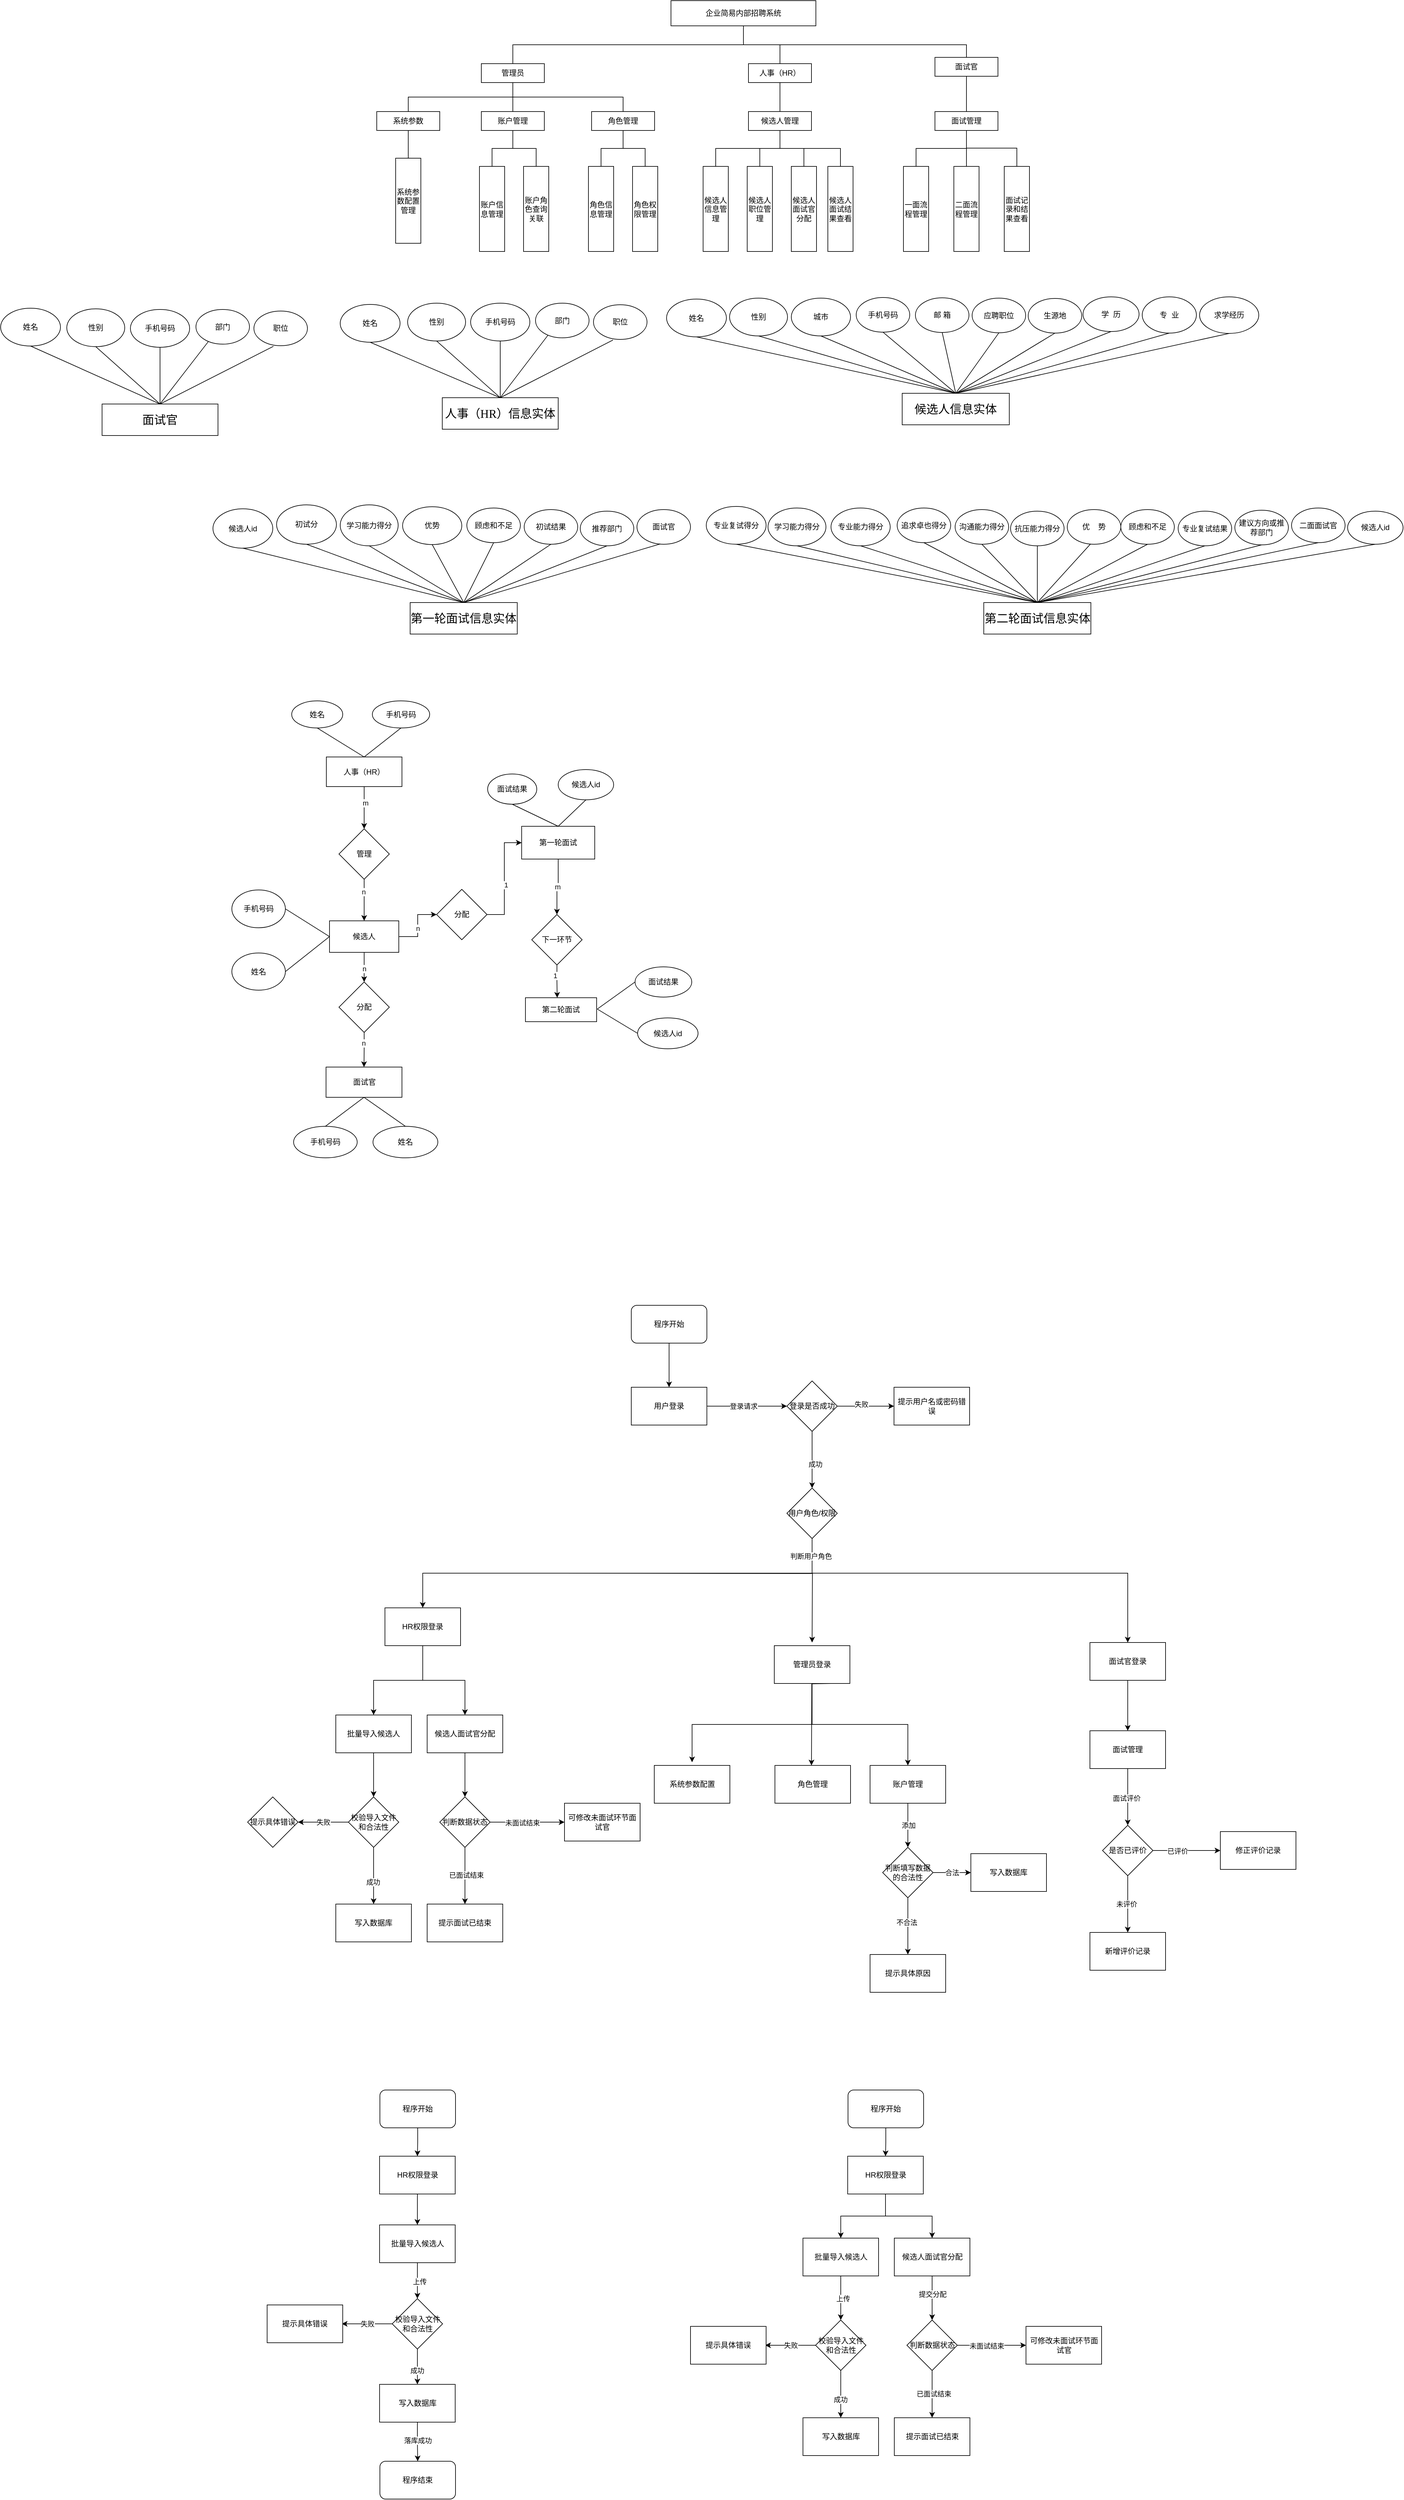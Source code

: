 <mxfile version="21.1.1" type="github">
  <diagram name="第 1 页" id="vMp5FmEjGzmWGoxb78nr">
    <mxGraphModel dx="1964" dy="1785" grid="1" gridSize="10" guides="1" tooltips="1" connect="1" arrows="1" fold="1" page="1" pageScale="1" pageWidth="827" pageHeight="1169" math="0" shadow="0">
      <root>
        <mxCell id="0" />
        <mxCell id="1" parent="0" />
        <mxCell id="QuiFqJqIi-HaTxp3gUGb-55" style="edgeStyle=orthogonalEdgeStyle;rounded=0;orthogonalLoop=1;jettySize=auto;html=1;exitX=0.5;exitY=1;exitDx=0;exitDy=0;endArrow=none;endFill=0;" parent="1" source="QuiFqJqIi-HaTxp3gUGb-3" target="QuiFqJqIi-HaTxp3gUGb-41" edge="1">
          <mxGeometry relative="1" as="geometry">
            <mxPoint x="495" y="30" as="sourcePoint" />
          </mxGeometry>
        </mxCell>
        <mxCell id="QuiFqJqIi-HaTxp3gUGb-56" style="edgeStyle=orthogonalEdgeStyle;rounded=0;orthogonalLoop=1;jettySize=auto;html=1;entryX=0.5;entryY=0;entryDx=0;entryDy=0;endArrow=none;endFill=0;" parent="1" source="QuiFqJqIi-HaTxp3gUGb-3" target="QuiFqJqIi-HaTxp3gUGb-46" edge="1">
          <mxGeometry relative="1" as="geometry" />
        </mxCell>
        <mxCell id="QuiFqJqIi-HaTxp3gUGb-57" style="edgeStyle=orthogonalEdgeStyle;rounded=0;orthogonalLoop=1;jettySize=auto;html=1;exitX=0.5;exitY=1;exitDx=0;exitDy=0;entryX=0.5;entryY=0;entryDx=0;entryDy=0;endArrow=none;endFill=0;" parent="1" source="QuiFqJqIi-HaTxp3gUGb-3" target="QuiFqJqIi-HaTxp3gUGb-47" edge="1">
          <mxGeometry relative="1" as="geometry">
            <mxPoint x="495" y="40" as="sourcePoint" />
            <Array as="points">
              <mxPoint x="532" y="60" />
              <mxPoint x="886" y="60" />
            </Array>
          </mxGeometry>
        </mxCell>
        <mxCell id="QuiFqJqIi-HaTxp3gUGb-3" value="企业简易内部招聘系统" style="rounded=0;whiteSpace=wrap;html=1;" parent="1" vertex="1">
          <mxGeometry x="417" y="-10" width="230" height="40" as="geometry" />
        </mxCell>
        <mxCell id="QuiFqJqIi-HaTxp3gUGb-17" value="" style="edgeStyle=orthogonalEdgeStyle;rounded=0;orthogonalLoop=1;jettySize=auto;html=1;endArrow=none;endFill=0;" parent="1" source="QuiFqJqIi-HaTxp3gUGb-12" target="QuiFqJqIi-HaTxp3gUGb-16" edge="1">
          <mxGeometry relative="1" as="geometry" />
        </mxCell>
        <mxCell id="QuiFqJqIi-HaTxp3gUGb-31" style="edgeStyle=orthogonalEdgeStyle;rounded=0;orthogonalLoop=1;jettySize=auto;html=1;exitX=0.5;exitY=1;exitDx=0;exitDy=0;endArrow=none;endFill=0;" parent="1" source="QuiFqJqIi-HaTxp3gUGb-12" target="QuiFqJqIi-HaTxp3gUGb-18" edge="1">
          <mxGeometry relative="1" as="geometry" />
        </mxCell>
        <mxCell id="QuiFqJqIi-HaTxp3gUGb-12" value="账户管理" style="rounded=0;whiteSpace=wrap;html=1;" parent="1" vertex="1">
          <mxGeometry x="116" y="166" width="100" height="30" as="geometry" />
        </mxCell>
        <mxCell id="QuiFqJqIi-HaTxp3gUGb-32" style="edgeStyle=orthogonalEdgeStyle;rounded=0;orthogonalLoop=1;jettySize=auto;html=1;entryX=0.5;entryY=0;entryDx=0;entryDy=0;endArrow=none;endFill=0;" parent="1" source="QuiFqJqIi-HaTxp3gUGb-13" target="QuiFqJqIi-HaTxp3gUGb-19" edge="1">
          <mxGeometry relative="1" as="geometry" />
        </mxCell>
        <mxCell id="QuiFqJqIi-HaTxp3gUGb-33" style="edgeStyle=orthogonalEdgeStyle;rounded=0;orthogonalLoop=1;jettySize=auto;html=1;entryX=0.5;entryY=0;entryDx=0;entryDy=0;endArrow=none;endFill=0;" parent="1" source="QuiFqJqIi-HaTxp3gUGb-13" target="QuiFqJqIi-HaTxp3gUGb-20" edge="1">
          <mxGeometry relative="1" as="geometry" />
        </mxCell>
        <mxCell id="QuiFqJqIi-HaTxp3gUGb-13" value="角色管理" style="rounded=0;whiteSpace=wrap;html=1;" parent="1" vertex="1">
          <mxGeometry x="291" y="166" width="100" height="30" as="geometry" />
        </mxCell>
        <mxCell id="QuiFqJqIi-HaTxp3gUGb-34" style="edgeStyle=orthogonalEdgeStyle;rounded=0;orthogonalLoop=1;jettySize=auto;html=1;entryX=0.5;entryY=0;entryDx=0;entryDy=0;exitX=0.5;exitY=1;exitDx=0;exitDy=0;endArrow=none;endFill=0;" parent="1" source="QuiFqJqIi-HaTxp3gUGb-14" target="QuiFqJqIi-HaTxp3gUGb-21" edge="1">
          <mxGeometry relative="1" as="geometry" />
        </mxCell>
        <mxCell id="QuiFqJqIi-HaTxp3gUGb-35" style="edgeStyle=orthogonalEdgeStyle;rounded=0;orthogonalLoop=1;jettySize=auto;html=1;entryX=0.5;entryY=0;entryDx=0;entryDy=0;endArrow=none;endFill=0;" parent="1" source="QuiFqJqIi-HaTxp3gUGb-14" target="QuiFqJqIi-HaTxp3gUGb-22" edge="1">
          <mxGeometry relative="1" as="geometry" />
        </mxCell>
        <mxCell id="QuiFqJqIi-HaTxp3gUGb-65" style="edgeStyle=orthogonalEdgeStyle;rounded=0;orthogonalLoop=1;jettySize=auto;html=1;entryX=0.5;entryY=0;entryDx=0;entryDy=0;endArrow=none;endFill=0;" parent="1" source="QuiFqJqIi-HaTxp3gUGb-14" target="QuiFqJqIi-HaTxp3gUGb-23" edge="1">
          <mxGeometry relative="1" as="geometry" />
        </mxCell>
        <mxCell id="QuiFqJqIi-HaTxp3gUGb-66" style="edgeStyle=orthogonalEdgeStyle;rounded=0;orthogonalLoop=1;jettySize=auto;html=1;exitX=0.5;exitY=1;exitDx=0;exitDy=0;endArrow=none;endFill=0;" parent="1" source="QuiFqJqIi-HaTxp3gUGb-14" target="QuiFqJqIi-HaTxp3gUGb-48" edge="1">
          <mxGeometry relative="1" as="geometry" />
        </mxCell>
        <mxCell id="QuiFqJqIi-HaTxp3gUGb-14" value="候选人管理" style="rounded=0;whiteSpace=wrap;html=1;" parent="1" vertex="1">
          <mxGeometry x="540" y="166" width="100" height="30" as="geometry" />
        </mxCell>
        <mxCell id="QuiFqJqIi-HaTxp3gUGb-37" style="edgeStyle=orthogonalEdgeStyle;rounded=0;orthogonalLoop=1;jettySize=auto;html=1;exitX=0.5;exitY=1;exitDx=0;exitDy=0;endArrow=none;endFill=0;" parent="1" source="QuiFqJqIi-HaTxp3gUGb-15" target="QuiFqJqIi-HaTxp3gUGb-24" edge="1">
          <mxGeometry relative="1" as="geometry" />
        </mxCell>
        <mxCell id="QuiFqJqIi-HaTxp3gUGb-38" style="edgeStyle=orthogonalEdgeStyle;rounded=0;orthogonalLoop=1;jettySize=auto;html=1;entryX=0.5;entryY=0;entryDx=0;entryDy=0;endArrow=none;endFill=0;" parent="1" source="QuiFqJqIi-HaTxp3gUGb-15" target="QuiFqJqIi-HaTxp3gUGb-25" edge="1">
          <mxGeometry relative="1" as="geometry" />
        </mxCell>
        <mxCell id="QuiFqJqIi-HaTxp3gUGb-40" style="edgeStyle=orthogonalEdgeStyle;rounded=0;orthogonalLoop=1;jettySize=auto;html=1;entryX=0.5;entryY=0;entryDx=0;entryDy=0;exitX=0.5;exitY=1;exitDx=0;exitDy=0;endArrow=none;endFill=0;" parent="1" source="QuiFqJqIi-HaTxp3gUGb-15" target="QuiFqJqIi-HaTxp3gUGb-39" edge="1">
          <mxGeometry relative="1" as="geometry">
            <mxPoint x="845" y="196" as="sourcePoint" />
            <Array as="points">
              <mxPoint x="886" y="224" />
              <mxPoint x="966" y="224" />
            </Array>
          </mxGeometry>
        </mxCell>
        <mxCell id="QuiFqJqIi-HaTxp3gUGb-15" value="面试管理" style="rounded=0;whiteSpace=wrap;html=1;" parent="1" vertex="1">
          <mxGeometry x="836" y="166" width="100" height="30" as="geometry" />
        </mxCell>
        <mxCell id="QuiFqJqIi-HaTxp3gUGb-16" value="账户信息管理" style="rounded=0;whiteSpace=wrap;html=1;" parent="1" vertex="1">
          <mxGeometry x="113" y="253" width="40" height="135" as="geometry" />
        </mxCell>
        <mxCell id="QuiFqJqIi-HaTxp3gUGb-18" value="账户角色查询关联" style="rounded=0;whiteSpace=wrap;html=1;" parent="1" vertex="1">
          <mxGeometry x="183" y="253" width="40" height="135" as="geometry" />
        </mxCell>
        <mxCell id="QuiFqJqIi-HaTxp3gUGb-19" value="角色信息管理" style="rounded=0;whiteSpace=wrap;html=1;" parent="1" vertex="1">
          <mxGeometry x="286" y="253" width="40" height="135" as="geometry" />
        </mxCell>
        <mxCell id="QuiFqJqIi-HaTxp3gUGb-20" value="角色权限管理" style="rounded=0;whiteSpace=wrap;html=1;" parent="1" vertex="1">
          <mxGeometry x="356" y="253" width="40" height="135" as="geometry" />
        </mxCell>
        <mxCell id="QuiFqJqIi-HaTxp3gUGb-21" value="候选人信息管理" style="rounded=0;whiteSpace=wrap;html=1;" parent="1" vertex="1">
          <mxGeometry x="468" y="253" width="40" height="135" as="geometry" />
        </mxCell>
        <mxCell id="QuiFqJqIi-HaTxp3gUGb-22" value="候选人职位管理" style="rounded=0;whiteSpace=wrap;html=1;" parent="1" vertex="1">
          <mxGeometry x="538" y="253" width="40" height="135" as="geometry" />
        </mxCell>
        <mxCell id="QuiFqJqIi-HaTxp3gUGb-23" value="候选人面试官分配" style="rounded=0;whiteSpace=wrap;html=1;" parent="1" vertex="1">
          <mxGeometry x="608" y="253" width="40" height="135" as="geometry" />
        </mxCell>
        <mxCell id="QuiFqJqIi-HaTxp3gUGb-24" value="一面流程管理" style="rounded=0;whiteSpace=wrap;html=1;" parent="1" vertex="1">
          <mxGeometry x="786" y="253" width="40" height="135" as="geometry" />
        </mxCell>
        <mxCell id="QuiFqJqIi-HaTxp3gUGb-25" value="二面流程管理" style="rounded=0;whiteSpace=wrap;html=1;" parent="1" vertex="1">
          <mxGeometry x="866" y="253" width="40" height="135" as="geometry" />
        </mxCell>
        <mxCell id="QuiFqJqIi-HaTxp3gUGb-39" value="面试记录和结果查看" style="rounded=0;whiteSpace=wrap;html=1;" parent="1" vertex="1">
          <mxGeometry x="946" y="253" width="40" height="135" as="geometry" />
        </mxCell>
        <mxCell id="QuiFqJqIi-HaTxp3gUGb-42" style="edgeStyle=orthogonalEdgeStyle;rounded=0;orthogonalLoop=1;jettySize=auto;html=1;entryX=0.5;entryY=0;entryDx=0;entryDy=0;exitX=0.5;exitY=1;exitDx=0;exitDy=0;endArrow=none;endFill=0;" parent="1" source="QuiFqJqIi-HaTxp3gUGb-41" target="QuiFqJqIi-HaTxp3gUGb-12" edge="1">
          <mxGeometry relative="1" as="geometry" />
        </mxCell>
        <mxCell id="QuiFqJqIi-HaTxp3gUGb-45" style="edgeStyle=orthogonalEdgeStyle;rounded=0;orthogonalLoop=1;jettySize=auto;html=1;entryX=0.5;entryY=0;entryDx=0;entryDy=0;exitX=0.5;exitY=1;exitDx=0;exitDy=0;endArrow=none;endFill=0;" parent="1" source="QuiFqJqIi-HaTxp3gUGb-41" target="QuiFqJqIi-HaTxp3gUGb-13" edge="1">
          <mxGeometry relative="1" as="geometry">
            <mxPoint x="210" y="130" as="sourcePoint" />
          </mxGeometry>
        </mxCell>
        <mxCell id="QuiFqJqIi-HaTxp3gUGb-62" style="edgeStyle=orthogonalEdgeStyle;rounded=0;orthogonalLoop=1;jettySize=auto;html=1;entryX=0.5;entryY=0;entryDx=0;entryDy=0;exitX=0.5;exitY=1;exitDx=0;exitDy=0;endArrow=none;endFill=0;" parent="1" source="QuiFqJqIi-HaTxp3gUGb-41" target="QuiFqJqIi-HaTxp3gUGb-61" edge="1">
          <mxGeometry relative="1" as="geometry" />
        </mxCell>
        <mxCell id="QuiFqJqIi-HaTxp3gUGb-41" value="管理员" style="rounded=0;whiteSpace=wrap;html=1;" parent="1" vertex="1">
          <mxGeometry x="116" y="90" width="100" height="30" as="geometry" />
        </mxCell>
        <mxCell id="QuiFqJqIi-HaTxp3gUGb-53" style="edgeStyle=orthogonalEdgeStyle;rounded=0;orthogonalLoop=1;jettySize=auto;html=1;entryX=0.5;entryY=0;entryDx=0;entryDy=0;endArrow=none;endFill=0;" parent="1" source="QuiFqJqIi-HaTxp3gUGb-46" target="QuiFqJqIi-HaTxp3gUGb-14" edge="1">
          <mxGeometry relative="1" as="geometry" />
        </mxCell>
        <mxCell id="QuiFqJqIi-HaTxp3gUGb-46" value="人事（HR）" style="rounded=0;whiteSpace=wrap;html=1;" parent="1" vertex="1">
          <mxGeometry x="540" y="90" width="100" height="30" as="geometry" />
        </mxCell>
        <mxCell id="QuiFqJqIi-HaTxp3gUGb-54" style="edgeStyle=orthogonalEdgeStyle;rounded=0;orthogonalLoop=1;jettySize=auto;html=1;entryX=0.5;entryY=0;entryDx=0;entryDy=0;endArrow=none;endFill=0;" parent="1" source="QuiFqJqIi-HaTxp3gUGb-47" target="QuiFqJqIi-HaTxp3gUGb-15" edge="1">
          <mxGeometry relative="1" as="geometry" />
        </mxCell>
        <mxCell id="QuiFqJqIi-HaTxp3gUGb-47" value="面试官" style="rounded=0;whiteSpace=wrap;html=1;" parent="1" vertex="1">
          <mxGeometry x="836" y="80" width="100" height="30" as="geometry" />
        </mxCell>
        <mxCell id="QuiFqJqIi-HaTxp3gUGb-48" value="候选人面试结果查看" style="rounded=0;whiteSpace=wrap;html=1;" parent="1" vertex="1">
          <mxGeometry x="666" y="253" width="40" height="135" as="geometry" />
        </mxCell>
        <mxCell id="QuiFqJqIi-HaTxp3gUGb-64" style="edgeStyle=orthogonalEdgeStyle;rounded=0;orthogonalLoop=1;jettySize=auto;html=1;entryX=0.5;entryY=0;entryDx=0;entryDy=0;endArrow=none;endFill=0;" parent="1" source="QuiFqJqIi-HaTxp3gUGb-61" target="QuiFqJqIi-HaTxp3gUGb-63" edge="1">
          <mxGeometry relative="1" as="geometry" />
        </mxCell>
        <mxCell id="QuiFqJqIi-HaTxp3gUGb-61" value="系统参数" style="rounded=0;whiteSpace=wrap;html=1;" parent="1" vertex="1">
          <mxGeometry x="-50" y="166" width="100" height="30" as="geometry" />
        </mxCell>
        <mxCell id="QuiFqJqIi-HaTxp3gUGb-63" value="系统参数配置管理" style="rounded=0;whiteSpace=wrap;html=1;" parent="1" vertex="1">
          <mxGeometry x="-20" y="240" width="40" height="135" as="geometry" />
        </mxCell>
        <mxCell id="QuiFqJqIi-HaTxp3gUGb-67" value="&lt;p style=&quot;margin-left: 0pt; text-align: justify; line-height: 28px; font-family: &amp;quot;Times New Roman&amp;quot;; font-size: 14pt;&quot; class=&quot;MsoNormal&quot;&gt;人事&lt;span style=&quot;font-size: 14pt;&quot;&gt;&lt;font face=&quot;仿宋&quot;&gt;（&lt;/font&gt;&lt;/span&gt;&lt;span style=&quot;font-family: 仿宋; font-size: 14pt;&quot;&gt;HR&lt;/span&gt;&lt;span style=&quot;font-size: 14pt;&quot;&gt;&lt;font face=&quot;仿宋&quot;&gt;）&lt;/font&gt;&lt;/span&gt;&lt;span style=&quot;font-family: 仿宋; font-size: 14pt;&quot;&gt;信息实体&lt;/span&gt;&lt;/p&gt;" style="rounded=0;whiteSpace=wrap;html=1;" parent="1" vertex="1">
          <mxGeometry x="54" y="620" width="184" height="50" as="geometry" />
        </mxCell>
        <mxCell id="QuiFqJqIi-HaTxp3gUGb-68" value="姓名" style="ellipse;whiteSpace=wrap;html=1;" parent="1" vertex="1">
          <mxGeometry x="-108" y="472" width="95" height="60" as="geometry" />
        </mxCell>
        <mxCell id="QuiFqJqIi-HaTxp3gUGb-69" value="性别" style="ellipse;whiteSpace=wrap;html=1;" parent="1" vertex="1">
          <mxGeometry x="-1" y="470" width="92" height="60" as="geometry" />
        </mxCell>
        <mxCell id="QuiFqJqIi-HaTxp3gUGb-73" value="" style="endArrow=none;html=1;rounded=0;exitX=0.5;exitY=0;exitDx=0;exitDy=0;entryX=0.5;entryY=1;entryDx=0;entryDy=0;" parent="1" source="QuiFqJqIi-HaTxp3gUGb-67" target="QuiFqJqIi-HaTxp3gUGb-68" edge="1">
          <mxGeometry width="50" height="50" relative="1" as="geometry">
            <mxPoint x="-70" y="590" as="sourcePoint" />
            <mxPoint x="-20" y="540" as="targetPoint" />
          </mxGeometry>
        </mxCell>
        <mxCell id="QuiFqJqIi-HaTxp3gUGb-74" value="" style="endArrow=none;html=1;rounded=0;exitX=0.5;exitY=0;exitDx=0;exitDy=0;entryX=0.5;entryY=1;entryDx=0;entryDy=0;" parent="1" source="QuiFqJqIi-HaTxp3gUGb-67" target="QuiFqJqIi-HaTxp3gUGb-69" edge="1">
          <mxGeometry width="50" height="50" relative="1" as="geometry">
            <mxPoint x="90" y="580" as="sourcePoint" />
            <mxPoint x="140" y="530" as="targetPoint" />
          </mxGeometry>
        </mxCell>
        <mxCell id="QuiFqJqIi-HaTxp3gUGb-76" value="手机号码" style="ellipse;whiteSpace=wrap;html=1;" parent="1" vertex="1">
          <mxGeometry x="99" y="470" width="94" height="60" as="geometry" />
        </mxCell>
        <mxCell id="QuiFqJqIi-HaTxp3gUGb-77" value="部门" style="ellipse;whiteSpace=wrap;html=1;" parent="1" vertex="1">
          <mxGeometry x="202" y="470" width="85" height="55" as="geometry" />
        </mxCell>
        <mxCell id="QuiFqJqIi-HaTxp3gUGb-78" value="" style="endArrow=none;html=1;rounded=0;entryX=0.5;entryY=1;entryDx=0;entryDy=0;" parent="1" target="QuiFqJqIi-HaTxp3gUGb-76" edge="1" source="QuiFqJqIi-HaTxp3gUGb-67">
          <mxGeometry width="50" height="50" relative="1" as="geometry">
            <mxPoint x="110" y="620" as="sourcePoint" />
            <mxPoint x="160" y="570" as="targetPoint" />
          </mxGeometry>
        </mxCell>
        <mxCell id="QuiFqJqIi-HaTxp3gUGb-79" value="" style="endArrow=none;html=1;rounded=0;entryX=0.232;entryY=0.925;entryDx=0;entryDy=0;entryPerimeter=0;exitX=0.5;exitY=0;exitDx=0;exitDy=0;" parent="1" target="QuiFqJqIi-HaTxp3gUGb-77" edge="1" source="QuiFqJqIi-HaTxp3gUGb-67">
          <mxGeometry width="50" height="50" relative="1" as="geometry">
            <mxPoint x="116" y="620" as="sourcePoint" />
            <mxPoint x="260" y="530" as="targetPoint" />
          </mxGeometry>
        </mxCell>
        <mxCell id="QuiFqJqIi-HaTxp3gUGb-81" value="职位" style="ellipse;whiteSpace=wrap;html=1;" parent="1" vertex="1">
          <mxGeometry x="294" y="472.5" width="85" height="55" as="geometry" />
        </mxCell>
        <mxCell id="QuiFqJqIi-HaTxp3gUGb-82" value="" style="endArrow=none;html=1;rounded=0;entryX=0.365;entryY=1.018;entryDx=0;entryDy=0;entryPerimeter=0;exitX=0.5;exitY=0;exitDx=0;exitDy=0;" parent="1" target="QuiFqJqIi-HaTxp3gUGb-81" edge="1" source="QuiFqJqIi-HaTxp3gUGb-67">
          <mxGeometry width="50" height="50" relative="1" as="geometry">
            <mxPoint x="120" y="620" as="sourcePoint" />
            <mxPoint x="267" y="531" as="targetPoint" />
          </mxGeometry>
        </mxCell>
        <mxCell id="QuiFqJqIi-HaTxp3gUGb-83" value="&lt;p style=&quot;margin-left: 0pt; text-align: justify; line-height: 28px; font-family: &amp;quot;Times New Roman&amp;quot;; font-size: 14pt;&quot; class=&quot;MsoNormal&quot;&gt;候选人信息实体&lt;/p&gt;" style="rounded=0;whiteSpace=wrap;html=1;" parent="1" vertex="1">
          <mxGeometry x="784" y="613" width="170" height="50" as="geometry" />
        </mxCell>
        <mxCell id="QuiFqJqIi-HaTxp3gUGb-84" value="姓名" style="ellipse;whiteSpace=wrap;html=1;" parent="1" vertex="1">
          <mxGeometry x="410" y="463.5" width="95" height="60" as="geometry" />
        </mxCell>
        <mxCell id="QuiFqJqIi-HaTxp3gUGb-85" value="性别" style="ellipse;whiteSpace=wrap;html=1;" parent="1" vertex="1">
          <mxGeometry x="510" y="462" width="92" height="60" as="geometry" />
        </mxCell>
        <mxCell id="QuiFqJqIi-HaTxp3gUGb-86" value="" style="endArrow=none;html=1;rounded=0;exitX=0.5;exitY=0;exitDx=0;exitDy=0;entryX=0.5;entryY=1;entryDx=0;entryDy=0;" parent="1" target="QuiFqJqIi-HaTxp3gUGb-85" edge="1" source="QuiFqJqIi-HaTxp3gUGb-83">
          <mxGeometry width="50" height="50" relative="1" as="geometry">
            <mxPoint x="810" y="610" as="sourcePoint" />
            <mxPoint x="848" y="520" as="targetPoint" />
          </mxGeometry>
        </mxCell>
        <mxCell id="QuiFqJqIi-HaTxp3gUGb-87" value="城市" style="ellipse;whiteSpace=wrap;html=1;" parent="1" vertex="1">
          <mxGeometry x="608" y="462" width="94" height="60" as="geometry" />
        </mxCell>
        <mxCell id="QuiFqJqIi-HaTxp3gUGb-88" value="手机号码" style="ellipse;whiteSpace=wrap;html=1;" parent="1" vertex="1">
          <mxGeometry x="711" y="461" width="85" height="55" as="geometry" />
        </mxCell>
        <mxCell id="QuiFqJqIi-HaTxp3gUGb-89" value="" style="endArrow=none;html=1;rounded=0;entryX=0.5;entryY=1;entryDx=0;entryDy=0;exitX=0.5;exitY=0;exitDx=0;exitDy=0;" parent="1" target="QuiFqJqIi-HaTxp3gUGb-87" edge="1" source="QuiFqJqIi-HaTxp3gUGb-83">
          <mxGeometry width="50" height="50" relative="1" as="geometry">
            <mxPoint x="830" y="610" as="sourcePoint" />
            <mxPoint x="868" y="560" as="targetPoint" />
          </mxGeometry>
        </mxCell>
        <mxCell id="QuiFqJqIi-HaTxp3gUGb-90" value="" style="endArrow=none;html=1;rounded=0;entryX=0.5;entryY=1;entryDx=0;entryDy=0;exitX=0.5;exitY=0;exitDx=0;exitDy=0;" parent="1" target="QuiFqJqIi-HaTxp3gUGb-88" edge="1" source="QuiFqJqIi-HaTxp3gUGb-83">
          <mxGeometry width="50" height="50" relative="1" as="geometry">
            <mxPoint x="830" y="610" as="sourcePoint" />
            <mxPoint x="968" y="520" as="targetPoint" />
          </mxGeometry>
        </mxCell>
        <mxCell id="QuiFqJqIi-HaTxp3gUGb-91" value="邮 箱" style="ellipse;whiteSpace=wrap;html=1;" parent="1" vertex="1">
          <mxGeometry x="805" y="461.5" width="85" height="55" as="geometry" />
        </mxCell>
        <mxCell id="QuiFqJqIi-HaTxp3gUGb-92" value="" style="endArrow=none;html=1;rounded=0;entryX=0.5;entryY=1;entryDx=0;entryDy=0;exitX=0.5;exitY=0;exitDx=0;exitDy=0;" parent="1" target="QuiFqJqIi-HaTxp3gUGb-91" edge="1" source="QuiFqJqIi-HaTxp3gUGb-83">
          <mxGeometry width="50" height="50" relative="1" as="geometry">
            <mxPoint x="839" y="610" as="sourcePoint" />
            <mxPoint x="975" y="521" as="targetPoint" />
          </mxGeometry>
        </mxCell>
        <mxCell id="QuiFqJqIi-HaTxp3gUGb-93" value="" style="endArrow=none;html=1;rounded=0;exitX=0.5;exitY=0;exitDx=0;exitDy=0;entryX=0.5;entryY=1;entryDx=0;entryDy=0;" parent="1" target="QuiFqJqIi-HaTxp3gUGb-84" edge="1" source="QuiFqJqIi-HaTxp3gUGb-83">
          <mxGeometry width="50" height="50" relative="1" as="geometry">
            <mxPoint x="807" y="611" as="sourcePoint" />
            <mxPoint x="647" y="530" as="targetPoint" />
          </mxGeometry>
        </mxCell>
        <mxCell id="QuiFqJqIi-HaTxp3gUGb-94" value="应聘职位" style="ellipse;whiteSpace=wrap;html=1;" parent="1" vertex="1">
          <mxGeometry x="895" y="462" width="85" height="55" as="geometry" />
        </mxCell>
        <mxCell id="QuiFqJqIi-HaTxp3gUGb-95" value="生源地" style="ellipse;whiteSpace=wrap;html=1;" parent="1" vertex="1">
          <mxGeometry x="984" y="462.5" width="85" height="55" as="geometry" />
        </mxCell>
        <mxCell id="QuiFqJqIi-HaTxp3gUGb-96" value="" style="endArrow=none;html=1;rounded=0;exitX=0.5;exitY=0;exitDx=0;exitDy=0;entryX=0.5;entryY=1;entryDx=0;entryDy=0;" parent="1" source="QuiFqJqIi-HaTxp3gUGb-83" target="QuiFqJqIi-HaTxp3gUGb-94" edge="1">
          <mxGeometry width="50" height="50" relative="1" as="geometry">
            <mxPoint x="852" y="607" as="sourcePoint" />
            <mxPoint x="1050" y="520" as="targetPoint" />
          </mxGeometry>
        </mxCell>
        <mxCell id="QuiFqJqIi-HaTxp3gUGb-97" value="学&amp;nbsp; 历" style="ellipse;whiteSpace=wrap;html=1;" parent="1" vertex="1">
          <mxGeometry x="1071" y="460" width="89" height="55" as="geometry" />
        </mxCell>
        <mxCell id="QuiFqJqIi-HaTxp3gUGb-98" value="专&amp;nbsp; 业" style="ellipse;whiteSpace=wrap;html=1;" parent="1" vertex="1">
          <mxGeometry x="1165" y="460" width="86" height="57.5" as="geometry" />
        </mxCell>
        <mxCell id="QuiFqJqIi-HaTxp3gUGb-99" value="求学经历" style="ellipse;whiteSpace=wrap;html=1;" parent="1" vertex="1">
          <mxGeometry x="1256" y="460" width="94" height="58" as="geometry" />
        </mxCell>
        <mxCell id="QuiFqJqIi-HaTxp3gUGb-100" value="" style="endArrow=none;html=1;rounded=0;entryX=0.5;entryY=1;entryDx=0;entryDy=0;exitX=0.5;exitY=0;exitDx=0;exitDy=0;" parent="1" source="QuiFqJqIi-HaTxp3gUGb-83" target="QuiFqJqIi-HaTxp3gUGb-97" edge="1">
          <mxGeometry width="50" height="50" relative="1" as="geometry">
            <mxPoint x="862" y="617" as="sourcePoint" />
            <mxPoint x="1060" y="530" as="targetPoint" />
          </mxGeometry>
        </mxCell>
        <mxCell id="QuiFqJqIi-HaTxp3gUGb-101" value="" style="endArrow=none;html=1;rounded=0;entryX=0.5;entryY=1;entryDx=0;entryDy=0;exitX=0.5;exitY=0;exitDx=0;exitDy=0;" parent="1" target="QuiFqJqIi-HaTxp3gUGb-98" edge="1" source="QuiFqJqIi-HaTxp3gUGb-83">
          <mxGeometry width="50" height="50" relative="1" as="geometry">
            <mxPoint x="830" y="610" as="sourcePoint" />
            <mxPoint x="1214" y="526" as="targetPoint" />
          </mxGeometry>
        </mxCell>
        <mxCell id="QuiFqJqIi-HaTxp3gUGb-102" value="" style="endArrow=none;html=1;rounded=0;entryX=0.5;entryY=1;entryDx=0;entryDy=0;exitX=0.5;exitY=0;exitDx=0;exitDy=0;" parent="1" target="QuiFqJqIi-HaTxp3gUGb-99" edge="1" source="QuiFqJqIi-HaTxp3gUGb-83">
          <mxGeometry width="50" height="50" relative="1" as="geometry">
            <mxPoint x="830" y="610" as="sourcePoint" />
            <mxPoint x="1324" y="526" as="targetPoint" />
          </mxGeometry>
        </mxCell>
        <mxCell id="QuiFqJqIi-HaTxp3gUGb-103" value="" style="endArrow=none;html=1;rounded=0;exitX=0.5;exitY=0;exitDx=0;exitDy=0;entryX=0.5;entryY=1;entryDx=0;entryDy=0;" parent="1" source="QuiFqJqIi-HaTxp3gUGb-83" edge="1" target="QuiFqJqIi-HaTxp3gUGb-95">
          <mxGeometry width="50" height="50" relative="1" as="geometry">
            <mxPoint x="1020" y="570" as="sourcePoint" />
            <mxPoint x="1030" y="520" as="targetPoint" />
          </mxGeometry>
        </mxCell>
        <mxCell id="QuiFqJqIi-HaTxp3gUGb-104" value="&lt;p style=&quot;margin-left: 0pt; text-align: justify; line-height: 28px; font-family: &amp;quot;Times New Roman&amp;quot;; font-size: 14pt;&quot; class=&quot;MsoNormal&quot;&gt;第一轮面试信息实体&lt;/p&gt;" style="rounded=0;whiteSpace=wrap;html=1;" parent="1" vertex="1">
          <mxGeometry x="3" y="945" width="170" height="50" as="geometry" />
        </mxCell>
        <mxCell id="QuiFqJqIi-HaTxp3gUGb-105" value="初试分" style="ellipse;whiteSpace=wrap;html=1;" parent="1" vertex="1">
          <mxGeometry x="-209" y="790" width="95" height="62.5" as="geometry" />
        </mxCell>
        <mxCell id="QuiFqJqIi-HaTxp3gUGb-106" value="学习能力得分" style="ellipse;whiteSpace=wrap;html=1;" parent="1" vertex="1">
          <mxGeometry x="-108" y="790" width="92" height="65" as="geometry" />
        </mxCell>
        <mxCell id="QuiFqJqIi-HaTxp3gUGb-107" value="" style="endArrow=none;html=1;rounded=0;entryX=0.5;entryY=1;entryDx=0;entryDy=0;exitX=0.5;exitY=0;exitDx=0;exitDy=0;" parent="1" source="QuiFqJqIi-HaTxp3gUGb-104" target="QuiFqJqIi-HaTxp3gUGb-106" edge="1">
          <mxGeometry width="50" height="50" relative="1" as="geometry">
            <mxPoint x="160" y="940" as="sourcePoint" />
            <mxPoint x="184" y="855" as="targetPoint" />
          </mxGeometry>
        </mxCell>
        <mxCell id="QuiFqJqIi-HaTxp3gUGb-108" value="优势" style="ellipse;whiteSpace=wrap;html=1;" parent="1" vertex="1">
          <mxGeometry x="-9" y="793" width="94" height="60" as="geometry" />
        </mxCell>
        <mxCell id="QuiFqJqIi-HaTxp3gUGb-109" value="顾虑和不足" style="ellipse;whiteSpace=wrap;html=1;" parent="1" vertex="1">
          <mxGeometry x="93" y="795" width="85" height="55" as="geometry" />
        </mxCell>
        <mxCell id="QuiFqJqIi-HaTxp3gUGb-110" value="" style="endArrow=none;html=1;rounded=0;entryX=0.5;entryY=1;entryDx=0;entryDy=0;exitX=0.5;exitY=0;exitDx=0;exitDy=0;" parent="1" target="QuiFqJqIi-HaTxp3gUGb-108" edge="1" source="QuiFqJqIi-HaTxp3gUGb-104">
          <mxGeometry width="50" height="50" relative="1" as="geometry">
            <mxPoint x="154" y="945" as="sourcePoint" />
            <mxPoint x="204" y="895" as="targetPoint" />
          </mxGeometry>
        </mxCell>
        <mxCell id="QuiFqJqIi-HaTxp3gUGb-111" value="" style="endArrow=none;html=1;rounded=0;entryX=0.5;entryY=1;entryDx=0;entryDy=0;exitX=0.5;exitY=0;exitDx=0;exitDy=0;" parent="1" target="QuiFqJqIi-HaTxp3gUGb-109" edge="1" source="QuiFqJqIi-HaTxp3gUGb-104">
          <mxGeometry width="50" height="50" relative="1" as="geometry">
            <mxPoint x="160" y="945" as="sourcePoint" />
            <mxPoint x="304" y="855" as="targetPoint" />
          </mxGeometry>
        </mxCell>
        <mxCell id="QuiFqJqIi-HaTxp3gUGb-112" value="初试结果" style="ellipse;whiteSpace=wrap;html=1;" parent="1" vertex="1">
          <mxGeometry x="184" y="797.5" width="85" height="55" as="geometry" />
        </mxCell>
        <mxCell id="QuiFqJqIi-HaTxp3gUGb-113" value="" style="endArrow=none;html=1;rounded=0;entryX=0.5;entryY=1;entryDx=0;entryDy=0;exitX=0.5;exitY=0;exitDx=0;exitDy=0;" parent="1" target="QuiFqJqIi-HaTxp3gUGb-112" edge="1" source="QuiFqJqIi-HaTxp3gUGb-104">
          <mxGeometry width="50" height="50" relative="1" as="geometry">
            <mxPoint x="164" y="945" as="sourcePoint" />
            <mxPoint x="311" y="856" as="targetPoint" />
          </mxGeometry>
        </mxCell>
        <mxCell id="QuiFqJqIi-HaTxp3gUGb-114" value="" style="endArrow=none;html=1;rounded=0;entryX=0.5;entryY=1;entryDx=0;entryDy=0;exitX=0.5;exitY=0;exitDx=0;exitDy=0;" parent="1" source="QuiFqJqIi-HaTxp3gUGb-104" target="QuiFqJqIi-HaTxp3gUGb-105" edge="1">
          <mxGeometry width="50" height="50" relative="1" as="geometry">
            <mxPoint x="163" y="940" as="sourcePoint" />
            <mxPoint x="-17" y="865" as="targetPoint" />
          </mxGeometry>
        </mxCell>
        <mxCell id="QuiFqJqIi-HaTxp3gUGb-115" value="推荐部门" style="ellipse;whiteSpace=wrap;html=1;" parent="1" vertex="1">
          <mxGeometry x="273" y="800" width="85" height="55" as="geometry" />
        </mxCell>
        <mxCell id="QuiFqJqIi-HaTxp3gUGb-116" value="面试官" style="ellipse;whiteSpace=wrap;html=1;" parent="1" vertex="1">
          <mxGeometry x="363" y="797.5" width="85" height="55" as="geometry" />
        </mxCell>
        <mxCell id="QuiFqJqIi-HaTxp3gUGb-117" value="" style="endArrow=none;html=1;rounded=0;exitX=0.5;exitY=0;exitDx=0;exitDy=0;entryX=0.5;entryY=1;entryDx=0;entryDy=0;" parent="1" target="QuiFqJqIi-HaTxp3gUGb-115" edge="1" source="QuiFqJqIi-HaTxp3gUGb-104">
          <mxGeometry width="50" height="50" relative="1" as="geometry">
            <mxPoint x="176.98" y="945" as="sourcePoint" />
            <mxPoint x="386" y="855" as="targetPoint" />
          </mxGeometry>
        </mxCell>
        <mxCell id="QuiFqJqIi-HaTxp3gUGb-124" value="" style="endArrow=none;html=1;rounded=0;exitX=0.5;exitY=0;exitDx=0;exitDy=0;entryX=0.435;entryY=0.991;entryDx=0;entryDy=0;entryPerimeter=0;" parent="1" target="QuiFqJqIi-HaTxp3gUGb-116" edge="1" source="QuiFqJqIi-HaTxp3gUGb-104">
          <mxGeometry width="50" height="50" relative="1" as="geometry">
            <mxPoint x="191.94" y="945" as="sourcePoint" />
            <mxPoint x="366" y="855" as="targetPoint" />
          </mxGeometry>
        </mxCell>
        <mxCell id="QuiFqJqIi-HaTxp3gUGb-125" value="&lt;p style=&quot;margin-left: 0pt; text-align: justify; line-height: 28px; font-family: &amp;quot;Times New Roman&amp;quot;; font-size: 14pt;&quot; class=&quot;MsoNormal&quot;&gt;第二轮面试信息实体&lt;/p&gt;" style="rounded=0;whiteSpace=wrap;html=1;" parent="1" vertex="1">
          <mxGeometry x="913.5" y="945" width="170" height="50" as="geometry" />
        </mxCell>
        <mxCell id="QuiFqJqIi-HaTxp3gUGb-126" value="专业复试得分" style="ellipse;whiteSpace=wrap;html=1;" parent="1" vertex="1">
          <mxGeometry x="473" y="792.5" width="95" height="60" as="geometry" />
        </mxCell>
        <mxCell id="QuiFqJqIi-HaTxp3gUGb-127" value="学习能力得分" style="ellipse;whiteSpace=wrap;html=1;" parent="1" vertex="1">
          <mxGeometry x="571" y="795" width="92" height="60" as="geometry" />
        </mxCell>
        <mxCell id="QuiFqJqIi-HaTxp3gUGb-128" value="" style="endArrow=none;html=1;rounded=0;exitX=0.5;exitY=0;exitDx=0;exitDy=0;entryX=0.5;entryY=1;entryDx=0;entryDy=0;" parent="1" source="QuiFqJqIi-HaTxp3gUGb-125" target="QuiFqJqIi-HaTxp3gUGb-127" edge="1">
          <mxGeometry width="50" height="50" relative="1" as="geometry">
            <mxPoint x="874" y="945" as="sourcePoint" />
            <mxPoint x="912" y="855" as="targetPoint" />
          </mxGeometry>
        </mxCell>
        <mxCell id="QuiFqJqIi-HaTxp3gUGb-129" value="专业能力得分" style="ellipse;whiteSpace=wrap;html=1;" parent="1" vertex="1">
          <mxGeometry x="671" y="795" width="94" height="60" as="geometry" />
        </mxCell>
        <mxCell id="QuiFqJqIi-HaTxp3gUGb-130" value="追求卓也得分" style="ellipse;whiteSpace=wrap;html=1;" parent="1" vertex="1">
          <mxGeometry x="776" y="795" width="85" height="55" as="geometry" />
        </mxCell>
        <mxCell id="QuiFqJqIi-HaTxp3gUGb-131" value="" style="endArrow=none;html=1;rounded=0;entryX=0.5;entryY=1;entryDx=0;entryDy=0;" parent="1" target="QuiFqJqIi-HaTxp3gUGb-129" edge="1">
          <mxGeometry width="50" height="50" relative="1" as="geometry">
            <mxPoint x="1000" y="945" as="sourcePoint" />
            <mxPoint x="932" y="895" as="targetPoint" />
          </mxGeometry>
        </mxCell>
        <mxCell id="QuiFqJqIi-HaTxp3gUGb-132" value="" style="endArrow=none;html=1;rounded=0;entryX=0.5;entryY=1;entryDx=0;entryDy=0;exitX=0.5;exitY=0;exitDx=0;exitDy=0;" parent="1" source="QuiFqJqIi-HaTxp3gUGb-125" target="QuiFqJqIi-HaTxp3gUGb-130" edge="1">
          <mxGeometry width="50" height="50" relative="1" as="geometry">
            <mxPoint x="992" y="950" as="sourcePoint" />
            <mxPoint x="1032" y="855" as="targetPoint" />
          </mxGeometry>
        </mxCell>
        <mxCell id="QuiFqJqIi-HaTxp3gUGb-133" value="沟通能力得分" style="ellipse;whiteSpace=wrap;html=1;" parent="1" vertex="1">
          <mxGeometry x="868" y="797.5" width="85" height="55" as="geometry" />
        </mxCell>
        <mxCell id="QuiFqJqIi-HaTxp3gUGb-134" value="" style="endArrow=none;html=1;rounded=0;entryX=0.5;entryY=1;entryDx=0;entryDy=0;exitX=0.5;exitY=0;exitDx=0;exitDy=0;" parent="1" source="QuiFqJqIi-HaTxp3gUGb-125" target="QuiFqJqIi-HaTxp3gUGb-133" edge="1">
          <mxGeometry width="50" height="50" relative="1" as="geometry">
            <mxPoint x="892" y="945" as="sourcePoint" />
            <mxPoint x="1039" y="856" as="targetPoint" />
          </mxGeometry>
        </mxCell>
        <mxCell id="QuiFqJqIi-HaTxp3gUGb-135" value="" style="endArrow=none;html=1;rounded=0;exitX=0.5;exitY=0;exitDx=0;exitDy=0;entryX=0.5;entryY=1;entryDx=0;entryDy=0;" parent="1" source="QuiFqJqIi-HaTxp3gUGb-125" target="QuiFqJqIi-HaTxp3gUGb-126" edge="1">
          <mxGeometry width="50" height="50" relative="1" as="geometry">
            <mxPoint x="871" y="946" as="sourcePoint" />
            <mxPoint x="711" y="865" as="targetPoint" />
          </mxGeometry>
        </mxCell>
        <mxCell id="QuiFqJqIi-HaTxp3gUGb-136" value="抗压能力得分" style="ellipse;whiteSpace=wrap;html=1;" parent="1" vertex="1">
          <mxGeometry x="956" y="800" width="85" height="55" as="geometry" />
        </mxCell>
        <mxCell id="QuiFqJqIi-HaTxp3gUGb-137" value="优&amp;nbsp; &amp;nbsp; 势" style="ellipse;whiteSpace=wrap;html=1;" parent="1" vertex="1">
          <mxGeometry x="1046" y="797.5" width="85" height="55" as="geometry" />
        </mxCell>
        <mxCell id="QuiFqJqIi-HaTxp3gUGb-138" value="" style="endArrow=none;html=1;rounded=0;exitX=0.5;exitY=0;exitDx=0;exitDy=0;entryX=0.5;entryY=1;entryDx=0;entryDy=0;" parent="1" source="QuiFqJqIi-HaTxp3gUGb-125" target="QuiFqJqIi-HaTxp3gUGb-136" edge="1">
          <mxGeometry width="50" height="50" relative="1" as="geometry">
            <mxPoint x="904.98" y="945" as="sourcePoint" />
            <mxPoint x="1114" y="855" as="targetPoint" />
          </mxGeometry>
        </mxCell>
        <mxCell id="QuiFqJqIi-HaTxp3gUGb-139" value="" style="endArrow=none;html=1;rounded=0;exitX=0.5;exitY=0;exitDx=0;exitDy=0;entryX=0.435;entryY=0.991;entryDx=0;entryDy=0;entryPerimeter=0;" parent="1" source="QuiFqJqIi-HaTxp3gUGb-125" target="QuiFqJqIi-HaTxp3gUGb-137" edge="1">
          <mxGeometry width="50" height="50" relative="1" as="geometry">
            <mxPoint x="919.94" y="945" as="sourcePoint" />
            <mxPoint x="1094" y="855" as="targetPoint" />
          </mxGeometry>
        </mxCell>
        <mxCell id="QuiFqJqIi-HaTxp3gUGb-140" value="顾虑和不足" style="ellipse;whiteSpace=wrap;html=1;" parent="1" vertex="1">
          <mxGeometry x="1131" y="797.5" width="85" height="55" as="geometry" />
        </mxCell>
        <mxCell id="QuiFqJqIi-HaTxp3gUGb-141" value="专业复试结果" style="ellipse;whiteSpace=wrap;html=1;" parent="1" vertex="1">
          <mxGeometry x="1222" y="800" width="85" height="55" as="geometry" />
        </mxCell>
        <mxCell id="QuiFqJqIi-HaTxp3gUGb-142" value="建议方向或推荐部门" style="ellipse;whiteSpace=wrap;html=1;" parent="1" vertex="1">
          <mxGeometry x="1312" y="798.5" width="85" height="55" as="geometry" />
        </mxCell>
        <mxCell id="QuiFqJqIi-HaTxp3gUGb-144" value="二面面试官" style="ellipse;whiteSpace=wrap;html=1;" parent="1" vertex="1">
          <mxGeometry x="1402" y="795" width="85" height="55" as="geometry" />
        </mxCell>
        <mxCell id="QuiFqJqIi-HaTxp3gUGb-146" value="" style="endArrow=none;html=1;rounded=0;exitX=0.5;exitY=0;exitDx=0;exitDy=0;entryX=0.5;entryY=1;entryDx=0;entryDy=0;" parent="1" source="QuiFqJqIi-HaTxp3gUGb-125" target="QuiFqJqIi-HaTxp3gUGb-140" edge="1">
          <mxGeometry width="50" height="50" relative="1" as="geometry">
            <mxPoint x="1122" y="900" as="sourcePoint" />
            <mxPoint x="1172" y="850" as="targetPoint" />
          </mxGeometry>
        </mxCell>
        <mxCell id="QuiFqJqIi-HaTxp3gUGb-147" value="" style="endArrow=none;html=1;rounded=0;entryX=0.5;entryY=1;entryDx=0;entryDy=0;exitX=0.5;exitY=0;exitDx=0;exitDy=0;" parent="1" source="QuiFqJqIi-HaTxp3gUGb-125" target="QuiFqJqIi-HaTxp3gUGb-144" edge="1">
          <mxGeometry width="50" height="50" relative="1" as="geometry">
            <mxPoint x="982" y="940" as="sourcePoint" />
            <mxPoint x="1412" y="860" as="targetPoint" />
          </mxGeometry>
        </mxCell>
        <mxCell id="QuiFqJqIi-HaTxp3gUGb-148" value="" style="endArrow=none;html=1;rounded=0;entryX=0.5;entryY=1;entryDx=0;entryDy=0;exitX=0.5;exitY=0;exitDx=0;exitDy=0;" parent="1" source="QuiFqJqIi-HaTxp3gUGb-125" target="QuiFqJqIi-HaTxp3gUGb-141" edge="1">
          <mxGeometry width="50" height="50" relative="1" as="geometry">
            <mxPoint x="1242" y="970" as="sourcePoint" />
            <mxPoint x="1292" y="920" as="targetPoint" />
          </mxGeometry>
        </mxCell>
        <mxCell id="QuiFqJqIi-HaTxp3gUGb-150" value="" style="endArrow=none;html=1;rounded=0;entryX=0.5;entryY=1;entryDx=0;entryDy=0;exitX=0.5;exitY=0;exitDx=0;exitDy=0;" parent="1" source="QuiFqJqIi-HaTxp3gUGb-125" target="QuiFqJqIi-HaTxp3gUGb-142" edge="1">
          <mxGeometry width="50" height="50" relative="1" as="geometry">
            <mxPoint x="990" y="940" as="sourcePoint" />
            <mxPoint x="1340" y="1010" as="targetPoint" />
          </mxGeometry>
        </mxCell>
        <mxCell id="QuiFqJqIi-HaTxp3gUGb-162" value="" style="edgeStyle=orthogonalEdgeStyle;rounded=0;orthogonalLoop=1;jettySize=auto;html=1;" parent="1" source="QuiFqJqIi-HaTxp3gUGb-151" target="QuiFqJqIi-HaTxp3gUGb-159" edge="1">
          <mxGeometry relative="1" as="geometry" />
        </mxCell>
        <mxCell id="QuiFqJqIi-HaTxp3gUGb-175" value="m" style="edgeLabel;html=1;align=center;verticalAlign=middle;resizable=0;points=[];" parent="QuiFqJqIi-HaTxp3gUGb-162" vertex="1" connectable="0">
          <mxGeometry x="-0.22" y="2" relative="1" as="geometry">
            <mxPoint as="offset" />
          </mxGeometry>
        </mxCell>
        <mxCell id="QuiFqJqIi-HaTxp3gUGb-151" value="人事（HR）" style="rounded=0;whiteSpace=wrap;html=1;" parent="1" vertex="1">
          <mxGeometry x="-130" y="1190" width="120" height="47" as="geometry" />
        </mxCell>
        <mxCell id="QuiFqJqIi-HaTxp3gUGb-152" value="面试官" style="rounded=0;whiteSpace=wrap;html=1;" parent="1" vertex="1">
          <mxGeometry x="-130.5" y="1682" width="120.5" height="48" as="geometry" />
        </mxCell>
        <mxCell id="QuiFqJqIi-HaTxp3gUGb-178" value="m" style="edgeStyle=orthogonalEdgeStyle;rounded=0;orthogonalLoop=1;jettySize=auto;html=1;entryX=0.5;entryY=0;entryDx=0;entryDy=0;" parent="1" source="QuiFqJqIi-HaTxp3gUGb-153" target="QuiFqJqIi-HaTxp3gUGb-177" edge="1">
          <mxGeometry relative="1" as="geometry" />
        </mxCell>
        <mxCell id="QuiFqJqIi-HaTxp3gUGb-153" value="第一轮面试" style="rounded=0;whiteSpace=wrap;html=1;" parent="1" vertex="1">
          <mxGeometry x="180" y="1300" width="116" height="52" as="geometry" />
        </mxCell>
        <mxCell id="QuiFqJqIi-HaTxp3gUGb-154" value="第二轮面试" style="rounded=0;whiteSpace=wrap;html=1;" parent="1" vertex="1">
          <mxGeometry x="186" y="1572" width="113" height="38" as="geometry" />
        </mxCell>
        <mxCell id="QuiFqJqIi-HaTxp3gUGb-164" value="" style="edgeStyle=orthogonalEdgeStyle;rounded=0;orthogonalLoop=1;jettySize=auto;html=1;" parent="1" source="QuiFqJqIi-HaTxp3gUGb-155" target="QuiFqJqIi-HaTxp3gUGb-160" edge="1">
          <mxGeometry relative="1" as="geometry" />
        </mxCell>
        <mxCell id="dubUYDhHEsFUWQK_gBDE-13" value="n" style="edgeLabel;html=1;align=center;verticalAlign=middle;resizable=0;points=[];" vertex="1" connectable="0" parent="QuiFqJqIi-HaTxp3gUGb-164">
          <mxGeometry x="0.106" relative="1" as="geometry">
            <mxPoint as="offset" />
          </mxGeometry>
        </mxCell>
        <mxCell id="QuiFqJqIi-HaTxp3gUGb-171" style="edgeStyle=orthogonalEdgeStyle;rounded=0;orthogonalLoop=1;jettySize=auto;html=1;" parent="1" source="QuiFqJqIi-HaTxp3gUGb-155" target="QuiFqJqIi-HaTxp3gUGb-170" edge="1">
          <mxGeometry relative="1" as="geometry" />
        </mxCell>
        <mxCell id="QuiFqJqIi-HaTxp3gUGb-174" value="n" style="edgeLabel;html=1;align=center;verticalAlign=middle;resizable=0;points=[];" parent="QuiFqJqIi-HaTxp3gUGb-171" vertex="1" connectable="0">
          <mxGeometry x="-0.083" y="1" relative="1" as="geometry">
            <mxPoint x="1" as="offset" />
          </mxGeometry>
        </mxCell>
        <mxCell id="QuiFqJqIi-HaTxp3gUGb-155" value="候选人" style="rounded=0;whiteSpace=wrap;html=1;" parent="1" vertex="1">
          <mxGeometry x="-125" y="1450" width="110" height="50" as="geometry" />
        </mxCell>
        <mxCell id="QuiFqJqIi-HaTxp3gUGb-163" value="" style="edgeStyle=orthogonalEdgeStyle;rounded=0;orthogonalLoop=1;jettySize=auto;html=1;" parent="1" source="QuiFqJqIi-HaTxp3gUGb-159" target="QuiFqJqIi-HaTxp3gUGb-155" edge="1">
          <mxGeometry relative="1" as="geometry" />
        </mxCell>
        <mxCell id="QuiFqJqIi-HaTxp3gUGb-167" value="n" style="edgeLabel;html=1;align=center;verticalAlign=middle;resizable=0;points=[];" parent="QuiFqJqIi-HaTxp3gUGb-163" vertex="1" connectable="0">
          <mxGeometry x="-0.4" y="-1" relative="1" as="geometry">
            <mxPoint as="offset" />
          </mxGeometry>
        </mxCell>
        <mxCell id="QuiFqJqIi-HaTxp3gUGb-159" value="管理" style="rhombus;whiteSpace=wrap;html=1;" parent="1" vertex="1">
          <mxGeometry x="-110" y="1304" width="80" height="80" as="geometry" />
        </mxCell>
        <mxCell id="QuiFqJqIi-HaTxp3gUGb-165" value="" style="edgeStyle=orthogonalEdgeStyle;rounded=0;orthogonalLoop=1;jettySize=auto;html=1;" parent="1" source="QuiFqJqIi-HaTxp3gUGb-160" target="QuiFqJqIi-HaTxp3gUGb-152" edge="1">
          <mxGeometry relative="1" as="geometry" />
        </mxCell>
        <mxCell id="QuiFqJqIi-HaTxp3gUGb-166" value="n" style="edgeLabel;html=1;align=center;verticalAlign=middle;resizable=0;points=[];" parent="QuiFqJqIi-HaTxp3gUGb-165" vertex="1" connectable="0">
          <mxGeometry x="-0.407" y="-1" relative="1" as="geometry">
            <mxPoint as="offset" />
          </mxGeometry>
        </mxCell>
        <mxCell id="QuiFqJqIi-HaTxp3gUGb-160" value="分配" style="rhombus;whiteSpace=wrap;html=1;" parent="1" vertex="1">
          <mxGeometry x="-110" y="1547" width="80" height="80" as="geometry" />
        </mxCell>
        <mxCell id="QuiFqJqIi-HaTxp3gUGb-172" style="edgeStyle=orthogonalEdgeStyle;rounded=0;orthogonalLoop=1;jettySize=auto;html=1;entryX=0;entryY=0.5;entryDx=0;entryDy=0;" parent="1" source="QuiFqJqIi-HaTxp3gUGb-170" target="QuiFqJqIi-HaTxp3gUGb-153" edge="1">
          <mxGeometry relative="1" as="geometry" />
        </mxCell>
        <mxCell id="QuiFqJqIi-HaTxp3gUGb-173" value="1" style="edgeLabel;html=1;align=center;verticalAlign=middle;resizable=0;points=[];" parent="QuiFqJqIi-HaTxp3gUGb-172" vertex="1" connectable="0">
          <mxGeometry x="-0.108" y="-2" relative="1" as="geometry">
            <mxPoint y="1" as="offset" />
          </mxGeometry>
        </mxCell>
        <mxCell id="QuiFqJqIi-HaTxp3gUGb-170" value="分配" style="rhombus;whiteSpace=wrap;html=1;" parent="1" vertex="1">
          <mxGeometry x="45" y="1400" width="80" height="80" as="geometry" />
        </mxCell>
        <mxCell id="QuiFqJqIi-HaTxp3gUGb-179" style="edgeStyle=orthogonalEdgeStyle;rounded=0;orthogonalLoop=1;jettySize=auto;html=1;entryX=0.446;entryY=0;entryDx=0;entryDy=0;entryPerimeter=0;" parent="1" source="QuiFqJqIi-HaTxp3gUGb-177" target="QuiFqJqIi-HaTxp3gUGb-154" edge="1">
          <mxGeometry relative="1" as="geometry" />
        </mxCell>
        <mxCell id="QuiFqJqIi-HaTxp3gUGb-180" value="1" style="edgeLabel;html=1;align=center;verticalAlign=middle;resizable=0;points=[];" parent="QuiFqJqIi-HaTxp3gUGb-179" vertex="1" connectable="0">
          <mxGeometry x="-0.352" y="-3" relative="1" as="geometry">
            <mxPoint as="offset" />
          </mxGeometry>
        </mxCell>
        <mxCell id="QuiFqJqIi-HaTxp3gUGb-177" value="下一环节" style="rhombus;whiteSpace=wrap;html=1;" parent="1" vertex="1">
          <mxGeometry x="196" y="1440" width="80" height="80" as="geometry" />
        </mxCell>
        <mxCell id="QuiFqJqIi-HaTxp3gUGb-181" value="姓名" style="ellipse;whiteSpace=wrap;html=1;" parent="1" vertex="1">
          <mxGeometry x="-185" y="1101" width="81" height="43" as="geometry" />
        </mxCell>
        <mxCell id="QuiFqJqIi-HaTxp3gUGb-182" value="手机号码" style="ellipse;whiteSpace=wrap;html=1;" parent="1" vertex="1">
          <mxGeometry x="-57" y="1101" width="91" height="43" as="geometry" />
        </mxCell>
        <mxCell id="QuiFqJqIi-HaTxp3gUGb-183" value="" style="endArrow=none;html=1;rounded=0;entryX=0.5;entryY=1;entryDx=0;entryDy=0;exitX=0.5;exitY=0;exitDx=0;exitDy=0;" parent="1" source="QuiFqJqIi-HaTxp3gUGb-151" target="QuiFqJqIi-HaTxp3gUGb-181" edge="1">
          <mxGeometry width="50" height="50" relative="1" as="geometry">
            <mxPoint x="-215" y="1160" as="sourcePoint" />
            <mxPoint x="-165" y="1110" as="targetPoint" />
          </mxGeometry>
        </mxCell>
        <mxCell id="QuiFqJqIi-HaTxp3gUGb-184" value="" style="endArrow=none;html=1;rounded=0;entryX=0.5;entryY=1;entryDx=0;entryDy=0;exitX=0.5;exitY=0;exitDx=0;exitDy=0;" parent="1" source="QuiFqJqIi-HaTxp3gUGb-151" target="QuiFqJqIi-HaTxp3gUGb-182" edge="1">
          <mxGeometry width="50" height="50" relative="1" as="geometry">
            <mxPoint x="-60" y="1187" as="sourcePoint" />
            <mxPoint x="-144" y="1123" as="targetPoint" />
          </mxGeometry>
        </mxCell>
        <mxCell id="QuiFqJqIi-HaTxp3gUGb-185" value="姓名" style="ellipse;whiteSpace=wrap;html=1;" parent="1" vertex="1">
          <mxGeometry x="-280" y="1501" width="85" height="59" as="geometry" />
        </mxCell>
        <mxCell id="QuiFqJqIi-HaTxp3gUGb-186" value="手机号码" style="ellipse;whiteSpace=wrap;html=1;" parent="1" vertex="1">
          <mxGeometry x="-280" y="1401" width="85" height="60" as="geometry" />
        </mxCell>
        <mxCell id="QuiFqJqIi-HaTxp3gUGb-187" value="" style="endArrow=none;html=1;rounded=0;entryX=1;entryY=0.5;entryDx=0;entryDy=0;exitX=0;exitY=0.5;exitDx=0;exitDy=0;" parent="1" source="QuiFqJqIi-HaTxp3gUGb-155" target="QuiFqJqIi-HaTxp3gUGb-185" edge="1">
          <mxGeometry width="50" height="50" relative="1" as="geometry">
            <mxPoint x="-351" y="1534" as="sourcePoint" />
            <mxPoint x="-446" y="1467" as="targetPoint" />
          </mxGeometry>
        </mxCell>
        <mxCell id="QuiFqJqIi-HaTxp3gUGb-188" value="" style="endArrow=none;html=1;rounded=0;entryX=1;entryY=0.5;entryDx=0;entryDy=0;exitX=0;exitY=0.5;exitDx=0;exitDy=0;" parent="1" source="QuiFqJqIi-HaTxp3gUGb-155" target="QuiFqJqIi-HaTxp3gUGb-186" edge="1">
          <mxGeometry width="50" height="50" relative="1" as="geometry">
            <mxPoint x="-135" y="1470" as="sourcePoint" />
            <mxPoint x="-425" y="1480" as="targetPoint" />
          </mxGeometry>
        </mxCell>
        <mxCell id="QuiFqJqIi-HaTxp3gUGb-189" value="面试结果" style="ellipse;whiteSpace=wrap;html=1;" parent="1" vertex="1">
          <mxGeometry x="126" y="1217" width="78" height="48" as="geometry" />
        </mxCell>
        <mxCell id="QuiFqJqIi-HaTxp3gUGb-190" value="候选人id" style="ellipse;whiteSpace=wrap;html=1;" parent="1" vertex="1">
          <mxGeometry x="238" y="1210" width="88" height="48" as="geometry" />
        </mxCell>
        <mxCell id="QuiFqJqIi-HaTxp3gUGb-191" value="" style="endArrow=none;html=1;rounded=0;entryX=0.5;entryY=1;entryDx=0;entryDy=0;exitX=0.5;exitY=0;exitDx=0;exitDy=0;" parent="1" target="QuiFqJqIi-HaTxp3gUGb-189" edge="1">
          <mxGeometry width="50" height="50" relative="1" as="geometry">
            <mxPoint x="238" y="1300" as="sourcePoint" />
            <mxPoint x="143" y="1233" as="targetPoint" />
          </mxGeometry>
        </mxCell>
        <mxCell id="QuiFqJqIi-HaTxp3gUGb-192" value="" style="endArrow=none;html=1;rounded=0;entryX=0.5;entryY=1;entryDx=0;entryDy=0;exitX=0.5;exitY=0;exitDx=0;exitDy=0;" parent="1" target="QuiFqJqIi-HaTxp3gUGb-190" edge="1">
          <mxGeometry width="50" height="50" relative="1" as="geometry">
            <mxPoint x="238" y="1300" as="sourcePoint" />
            <mxPoint x="164" y="1246" as="targetPoint" />
          </mxGeometry>
        </mxCell>
        <mxCell id="QuiFqJqIi-HaTxp3gUGb-195" value="面试结果" style="ellipse;whiteSpace=wrap;html=1;" parent="1" vertex="1">
          <mxGeometry x="360" y="1523" width="90" height="48" as="geometry" />
        </mxCell>
        <mxCell id="QuiFqJqIi-HaTxp3gUGb-196" value="候选人id" style="ellipse;whiteSpace=wrap;html=1;" parent="1" vertex="1">
          <mxGeometry x="364" y="1604" width="96" height="49" as="geometry" />
        </mxCell>
        <mxCell id="QuiFqJqIi-HaTxp3gUGb-198" value="手机号码" style="ellipse;whiteSpace=wrap;html=1;" parent="1" vertex="1">
          <mxGeometry x="-182" y="1776" width="101" height="50" as="geometry" />
        </mxCell>
        <mxCell id="QuiFqJqIi-HaTxp3gUGb-199" value="姓名" style="ellipse;whiteSpace=wrap;html=1;" parent="1" vertex="1">
          <mxGeometry x="-56" y="1776" width="103" height="50" as="geometry" />
        </mxCell>
        <mxCell id="QuiFqJqIi-HaTxp3gUGb-200" value="" style="endArrow=none;html=1;rounded=0;entryX=0.5;entryY=1;entryDx=0;entryDy=0;exitX=0.5;exitY=0;exitDx=0;exitDy=0;" parent="1" source="QuiFqJqIi-HaTxp3gUGb-198" target="QuiFqJqIi-HaTxp3gUGb-152" edge="1">
          <mxGeometry width="50" height="50" relative="1" as="geometry">
            <mxPoint x="-125" y="1790" as="sourcePoint" />
            <mxPoint x="-75" y="1740" as="targetPoint" />
          </mxGeometry>
        </mxCell>
        <mxCell id="QuiFqJqIi-HaTxp3gUGb-201" value="" style="endArrow=none;html=1;rounded=0;entryX=0.5;entryY=1;entryDx=0;entryDy=0;exitX=0.5;exitY=0;exitDx=0;exitDy=0;" parent="1" source="QuiFqJqIi-HaTxp3gUGb-199" target="QuiFqJqIi-HaTxp3gUGb-152" edge="1">
          <mxGeometry width="50" height="50" relative="1" as="geometry">
            <mxPoint x="25" y="1800" as="sourcePoint" />
            <mxPoint x="75" y="1750" as="targetPoint" />
          </mxGeometry>
        </mxCell>
        <mxCell id="QuiFqJqIi-HaTxp3gUGb-202" value="" style="endArrow=none;html=1;rounded=0;entryX=0;entryY=0.5;entryDx=0;entryDy=0;" parent="1" target="QuiFqJqIi-HaTxp3gUGb-195" edge="1">
          <mxGeometry width="50" height="50" relative="1" as="geometry">
            <mxPoint x="300" y="1590" as="sourcePoint" />
            <mxPoint x="345" y="1540" as="targetPoint" />
          </mxGeometry>
        </mxCell>
        <mxCell id="QuiFqJqIi-HaTxp3gUGb-203" value="" style="endArrow=none;html=1;rounded=0;exitX=0;exitY=0.5;exitDx=0;exitDy=0;" parent="1" source="QuiFqJqIi-HaTxp3gUGb-196" edge="1">
          <mxGeometry width="50" height="50" relative="1" as="geometry">
            <mxPoint x="255" y="1650" as="sourcePoint" />
            <mxPoint x="300" y="1590" as="targetPoint" />
          </mxGeometry>
        </mxCell>
        <mxCell id="QuiFqJqIi-HaTxp3gUGb-205" value="候选人id" style="ellipse;whiteSpace=wrap;html=1;" parent="1" vertex="1">
          <mxGeometry x="1491" y="800" width="88" height="52.5" as="geometry" />
        </mxCell>
        <mxCell id="QuiFqJqIi-HaTxp3gUGb-206" value="" style="endArrow=none;html=1;rounded=0;entryX=0.5;entryY=1;entryDx=0;entryDy=0;exitX=0.5;exitY=0;exitDx=0;exitDy=0;" parent="1" source="QuiFqJqIi-HaTxp3gUGb-125" target="QuiFqJqIi-HaTxp3gUGb-205" edge="1">
          <mxGeometry width="50" height="50" relative="1" as="geometry">
            <mxPoint x="1020" y="940" as="sourcePoint" />
            <mxPoint x="1455" y="860" as="targetPoint" />
          </mxGeometry>
        </mxCell>
        <mxCell id="QuiFqJqIi-HaTxp3gUGb-207" value="候选人id" style="ellipse;whiteSpace=wrap;html=1;" parent="1" vertex="1">
          <mxGeometry x="-310" y="796.25" width="95" height="62.5" as="geometry" />
        </mxCell>
        <mxCell id="QuiFqJqIi-HaTxp3gUGb-208" value="" style="endArrow=none;html=1;rounded=0;exitX=0.5;exitY=0;exitDx=0;exitDy=0;entryX=0.5;entryY=1;entryDx=0;entryDy=0;" parent="1" source="QuiFqJqIi-HaTxp3gUGb-104" target="QuiFqJqIi-HaTxp3gUGb-207" edge="1">
          <mxGeometry width="50" height="50" relative="1" as="geometry">
            <mxPoint x="153" y="956" as="sourcePoint" />
            <mxPoint x="-152" y="863" as="targetPoint" />
          </mxGeometry>
        </mxCell>
        <mxCell id="dubUYDhHEsFUWQK_gBDE-1" value="&lt;p style=&quot;margin-left: 0pt; text-align: justify; line-height: 28px; font-family: &amp;quot;Times New Roman&amp;quot;; font-size: 14pt;&quot; class=&quot;MsoNormal&quot;&gt;面试官&lt;/p&gt;" style="rounded=0;whiteSpace=wrap;html=1;" vertex="1" parent="1">
          <mxGeometry x="-486" y="630" width="184" height="50" as="geometry" />
        </mxCell>
        <mxCell id="dubUYDhHEsFUWQK_gBDE-2" value="姓名" style="ellipse;whiteSpace=wrap;html=1;" vertex="1" parent="1">
          <mxGeometry x="-647" y="478" width="95" height="60" as="geometry" />
        </mxCell>
        <mxCell id="dubUYDhHEsFUWQK_gBDE-3" value="性别" style="ellipse;whiteSpace=wrap;html=1;" vertex="1" parent="1">
          <mxGeometry x="-542" y="479" width="92" height="60" as="geometry" />
        </mxCell>
        <mxCell id="dubUYDhHEsFUWQK_gBDE-4" value="" style="endArrow=none;html=1;rounded=0;exitX=0.5;exitY=0;exitDx=0;exitDy=0;entryX=0.5;entryY=1;entryDx=0;entryDy=0;" edge="1" parent="1" source="dubUYDhHEsFUWQK_gBDE-1" target="dubUYDhHEsFUWQK_gBDE-2">
          <mxGeometry width="50" height="50" relative="1" as="geometry">
            <mxPoint x="-602" y="600" as="sourcePoint" />
            <mxPoint x="-552" y="550" as="targetPoint" />
          </mxGeometry>
        </mxCell>
        <mxCell id="dubUYDhHEsFUWQK_gBDE-5" value="" style="endArrow=none;html=1;rounded=0;exitX=0.5;exitY=0;exitDx=0;exitDy=0;entryX=0.5;entryY=1;entryDx=0;entryDy=0;" edge="1" parent="1" source="dubUYDhHEsFUWQK_gBDE-1" target="dubUYDhHEsFUWQK_gBDE-3">
          <mxGeometry width="50" height="50" relative="1" as="geometry">
            <mxPoint x="-442" y="590" as="sourcePoint" />
            <mxPoint x="-392" y="540" as="targetPoint" />
          </mxGeometry>
        </mxCell>
        <mxCell id="dubUYDhHEsFUWQK_gBDE-6" value="手机号码" style="ellipse;whiteSpace=wrap;html=1;" vertex="1" parent="1">
          <mxGeometry x="-441" y="480" width="94" height="60" as="geometry" />
        </mxCell>
        <mxCell id="dubUYDhHEsFUWQK_gBDE-7" value="部门" style="ellipse;whiteSpace=wrap;html=1;" vertex="1" parent="1">
          <mxGeometry x="-337" y="480" width="85" height="55" as="geometry" />
        </mxCell>
        <mxCell id="dubUYDhHEsFUWQK_gBDE-8" value="" style="endArrow=none;html=1;rounded=0;entryX=0.5;entryY=1;entryDx=0;entryDy=0;" edge="1" parent="1" target="dubUYDhHEsFUWQK_gBDE-6" source="dubUYDhHEsFUWQK_gBDE-1">
          <mxGeometry width="50" height="50" relative="1" as="geometry">
            <mxPoint x="-422" y="630" as="sourcePoint" />
            <mxPoint x="-372" y="580" as="targetPoint" />
          </mxGeometry>
        </mxCell>
        <mxCell id="dubUYDhHEsFUWQK_gBDE-9" value="" style="endArrow=none;html=1;rounded=0;entryX=0.232;entryY=0.925;entryDx=0;entryDy=0;entryPerimeter=0;exitX=0.5;exitY=0;exitDx=0;exitDy=0;" edge="1" parent="1" target="dubUYDhHEsFUWQK_gBDE-7" source="dubUYDhHEsFUWQK_gBDE-1">
          <mxGeometry width="50" height="50" relative="1" as="geometry">
            <mxPoint x="-416" y="630" as="sourcePoint" />
            <mxPoint x="-272" y="540" as="targetPoint" />
          </mxGeometry>
        </mxCell>
        <mxCell id="dubUYDhHEsFUWQK_gBDE-10" value="职位" style="ellipse;whiteSpace=wrap;html=1;" vertex="1" parent="1">
          <mxGeometry x="-245" y="482.5" width="85" height="55" as="geometry" />
        </mxCell>
        <mxCell id="dubUYDhHEsFUWQK_gBDE-11" value="" style="endArrow=none;html=1;rounded=0;entryX=0.365;entryY=1.018;entryDx=0;entryDy=0;entryPerimeter=0;exitX=0.5;exitY=0;exitDx=0;exitDy=0;" edge="1" parent="1" target="dubUYDhHEsFUWQK_gBDE-10" source="dubUYDhHEsFUWQK_gBDE-1">
          <mxGeometry width="50" height="50" relative="1" as="geometry">
            <mxPoint x="-412" y="630" as="sourcePoint" />
            <mxPoint x="-265" y="541" as="targetPoint" />
          </mxGeometry>
        </mxCell>
        <mxCell id="dubUYDhHEsFUWQK_gBDE-74" value="" style="edgeStyle=orthogonalEdgeStyle;rounded=0;orthogonalLoop=1;jettySize=auto;html=1;" edge="1" parent="1" source="dubUYDhHEsFUWQK_gBDE-15" target="dubUYDhHEsFUWQK_gBDE-17">
          <mxGeometry relative="1" as="geometry" />
        </mxCell>
        <mxCell id="dubUYDhHEsFUWQK_gBDE-15" value="程序开始" style="rounded=1;whiteSpace=wrap;html=1;" vertex="1" parent="1">
          <mxGeometry x="354" y="2060" width="120" height="60" as="geometry" />
        </mxCell>
        <mxCell id="dubUYDhHEsFUWQK_gBDE-21" value="" style="edgeStyle=orthogonalEdgeStyle;rounded=0;orthogonalLoop=1;jettySize=auto;html=1;" edge="1" parent="1" source="dubUYDhHEsFUWQK_gBDE-17" target="dubUYDhHEsFUWQK_gBDE-20">
          <mxGeometry relative="1" as="geometry" />
        </mxCell>
        <mxCell id="dubUYDhHEsFUWQK_gBDE-25" value="登录请求" style="edgeLabel;html=1;align=center;verticalAlign=middle;resizable=0;points=[];" vertex="1" connectable="0" parent="dubUYDhHEsFUWQK_gBDE-21">
          <mxGeometry x="-0.091" y="1" relative="1" as="geometry">
            <mxPoint y="1" as="offset" />
          </mxGeometry>
        </mxCell>
        <mxCell id="dubUYDhHEsFUWQK_gBDE-17" value="用户登录" style="rounded=0;whiteSpace=wrap;html=1;" vertex="1" parent="1">
          <mxGeometry x="354" y="2190" width="120" height="60" as="geometry" />
        </mxCell>
        <mxCell id="dubUYDhHEsFUWQK_gBDE-23" value="" style="edgeStyle=orthogonalEdgeStyle;rounded=0;orthogonalLoop=1;jettySize=auto;html=1;" edge="1" parent="1" source="dubUYDhHEsFUWQK_gBDE-20" target="dubUYDhHEsFUWQK_gBDE-22">
          <mxGeometry relative="1" as="geometry" />
        </mxCell>
        <mxCell id="dubUYDhHEsFUWQK_gBDE-24" value="失败" style="edgeLabel;html=1;align=center;verticalAlign=middle;resizable=0;points=[];" vertex="1" connectable="0" parent="dubUYDhHEsFUWQK_gBDE-23">
          <mxGeometry x="-0.167" y="3" relative="1" as="geometry">
            <mxPoint as="offset" />
          </mxGeometry>
        </mxCell>
        <mxCell id="dubUYDhHEsFUWQK_gBDE-27" value="" style="edgeStyle=orthogonalEdgeStyle;rounded=0;orthogonalLoop=1;jettySize=auto;html=1;" edge="1" parent="1" source="dubUYDhHEsFUWQK_gBDE-20">
          <mxGeometry relative="1" as="geometry">
            <mxPoint x="641" y="2350" as="targetPoint" />
          </mxGeometry>
        </mxCell>
        <mxCell id="dubUYDhHEsFUWQK_gBDE-28" value="成功" style="edgeLabel;html=1;align=center;verticalAlign=middle;resizable=0;points=[];" vertex="1" connectable="0" parent="dubUYDhHEsFUWQK_gBDE-27">
          <mxGeometry x="0.122" y="4" relative="1" as="geometry">
            <mxPoint y="1" as="offset" />
          </mxGeometry>
        </mxCell>
        <mxCell id="dubUYDhHEsFUWQK_gBDE-20" value="登录是否成功" style="rhombus;whiteSpace=wrap;html=1;rounded=0;" vertex="1" parent="1">
          <mxGeometry x="601" y="2180" width="80" height="80" as="geometry" />
        </mxCell>
        <mxCell id="dubUYDhHEsFUWQK_gBDE-22" value="提示用户名或密码错误" style="whiteSpace=wrap;html=1;rounded=0;" vertex="1" parent="1">
          <mxGeometry x="771" y="2190" width="120" height="60" as="geometry" />
        </mxCell>
        <mxCell id="dubUYDhHEsFUWQK_gBDE-31" value="" style="edgeStyle=orthogonalEdgeStyle;rounded=0;orthogonalLoop=1;jettySize=auto;html=1;exitX=0.5;exitY=1;exitDx=0;exitDy=0;" edge="1" parent="1" source="dubUYDhHEsFUWQK_gBDE-29" target="dubUYDhHEsFUWQK_gBDE-30">
          <mxGeometry relative="1" as="geometry">
            <mxPoint x="185" y="2570" as="sourcePoint" />
          </mxGeometry>
        </mxCell>
        <mxCell id="dubUYDhHEsFUWQK_gBDE-52" value="" style="edgeStyle=orthogonalEdgeStyle;rounded=0;orthogonalLoop=1;jettySize=auto;html=1;" edge="1" parent="1">
          <mxGeometry relative="1" as="geometry">
            <mxPoint x="240" y="2485" as="sourcePoint" />
            <mxPoint x="641" y="2595" as="targetPoint" />
          </mxGeometry>
        </mxCell>
        <mxCell id="dubUYDhHEsFUWQK_gBDE-76" value="" style="edgeStyle=orthogonalEdgeStyle;rounded=0;orthogonalLoop=1;jettySize=auto;html=1;exitX=0.5;exitY=1;exitDx=0;exitDy=0;entryX=0.5;entryY=0;entryDx=0;entryDy=0;" edge="1" parent="1" source="dubUYDhHEsFUWQK_gBDE-29" target="dubUYDhHEsFUWQK_gBDE-75">
          <mxGeometry relative="1" as="geometry">
            <mxPoint x="240" y="2425" as="sourcePoint" />
            <mxPoint x="1010" y="2580" as="targetPoint" />
            <Array as="points">
              <mxPoint x="641" y="2485" />
              <mxPoint x="1142" y="2485" />
            </Array>
          </mxGeometry>
        </mxCell>
        <mxCell id="dubUYDhHEsFUWQK_gBDE-90" value="判断用户角色" style="edgeLabel;html=1;align=center;verticalAlign=middle;resizable=0;points=[];" vertex="1" connectable="0" parent="dubUYDhHEsFUWQK_gBDE-76">
          <mxGeometry x="-0.916" y="-2" relative="1" as="geometry">
            <mxPoint as="offset" />
          </mxGeometry>
        </mxCell>
        <mxCell id="dubUYDhHEsFUWQK_gBDE-29" value="用户角色/权限" style="rhombus;whiteSpace=wrap;html=1;rounded=0;" vertex="1" parent="1">
          <mxGeometry x="601" y="2350" width="80" height="80" as="geometry" />
        </mxCell>
        <mxCell id="dubUYDhHEsFUWQK_gBDE-33" value="" style="edgeStyle=orthogonalEdgeStyle;rounded=0;orthogonalLoop=1;jettySize=auto;html=1;" edge="1" parent="1" source="dubUYDhHEsFUWQK_gBDE-30" target="dubUYDhHEsFUWQK_gBDE-32">
          <mxGeometry relative="1" as="geometry" />
        </mxCell>
        <mxCell id="dubUYDhHEsFUWQK_gBDE-42" value="" style="edgeStyle=orthogonalEdgeStyle;rounded=0;orthogonalLoop=1;jettySize=auto;html=1;" edge="1" parent="1" source="dubUYDhHEsFUWQK_gBDE-30" target="dubUYDhHEsFUWQK_gBDE-41">
          <mxGeometry relative="1" as="geometry" />
        </mxCell>
        <mxCell id="dubUYDhHEsFUWQK_gBDE-30" value="HR权限登录" style="whiteSpace=wrap;html=1;rounded=0;" vertex="1" parent="1">
          <mxGeometry x="-37" y="2540" width="120" height="60" as="geometry" />
        </mxCell>
        <mxCell id="dubUYDhHEsFUWQK_gBDE-35" value="" style="edgeStyle=orthogonalEdgeStyle;rounded=0;orthogonalLoop=1;jettySize=auto;html=1;" edge="1" parent="1" source="dubUYDhHEsFUWQK_gBDE-32" target="dubUYDhHEsFUWQK_gBDE-34">
          <mxGeometry relative="1" as="geometry" />
        </mxCell>
        <mxCell id="dubUYDhHEsFUWQK_gBDE-32" value="批量导入候选人" style="whiteSpace=wrap;html=1;rounded=0;" vertex="1" parent="1">
          <mxGeometry x="-115" y="2710" width="120" height="60" as="geometry" />
        </mxCell>
        <mxCell id="dubUYDhHEsFUWQK_gBDE-37" value="" style="edgeStyle=orthogonalEdgeStyle;rounded=0;orthogonalLoop=1;jettySize=auto;html=1;" edge="1" parent="1" source="dubUYDhHEsFUWQK_gBDE-34" target="dubUYDhHEsFUWQK_gBDE-36">
          <mxGeometry relative="1" as="geometry" />
        </mxCell>
        <mxCell id="dubUYDhHEsFUWQK_gBDE-38" value="成功" style="edgeLabel;html=1;align=center;verticalAlign=middle;resizable=0;points=[];" vertex="1" connectable="0" parent="dubUYDhHEsFUWQK_gBDE-37">
          <mxGeometry x="0.222" y="-1" relative="1" as="geometry">
            <mxPoint as="offset" />
          </mxGeometry>
        </mxCell>
        <mxCell id="dubUYDhHEsFUWQK_gBDE-40" value="失败" style="edgeStyle=orthogonalEdgeStyle;rounded=0;orthogonalLoop=1;jettySize=auto;html=1;" edge="1" parent="1" source="dubUYDhHEsFUWQK_gBDE-34" target="dubUYDhHEsFUWQK_gBDE-39">
          <mxGeometry relative="1" as="geometry" />
        </mxCell>
        <mxCell id="dubUYDhHEsFUWQK_gBDE-34" value="校验导入文件和合法性" style="rhombus;whiteSpace=wrap;html=1;rounded=0;" vertex="1" parent="1">
          <mxGeometry x="-95" y="2840" width="80" height="80" as="geometry" />
        </mxCell>
        <mxCell id="dubUYDhHEsFUWQK_gBDE-36" value="写入数据库" style="whiteSpace=wrap;html=1;rounded=0;" vertex="1" parent="1">
          <mxGeometry x="-115" y="3010" width="120" height="60" as="geometry" />
        </mxCell>
        <mxCell id="dubUYDhHEsFUWQK_gBDE-39" value="提示具体错误" style="rhombus;whiteSpace=wrap;html=1;rounded=0;" vertex="1" parent="1">
          <mxGeometry x="-255" y="2840" width="80" height="80" as="geometry" />
        </mxCell>
        <mxCell id="dubUYDhHEsFUWQK_gBDE-44" value="" style="edgeStyle=orthogonalEdgeStyle;rounded=0;orthogonalLoop=1;jettySize=auto;html=1;" edge="1" parent="1" source="dubUYDhHEsFUWQK_gBDE-41" target="dubUYDhHEsFUWQK_gBDE-43">
          <mxGeometry relative="1" as="geometry" />
        </mxCell>
        <mxCell id="dubUYDhHEsFUWQK_gBDE-41" value="候选人面试官分配" style="whiteSpace=wrap;html=1;rounded=0;" vertex="1" parent="1">
          <mxGeometry x="30" y="2710" width="120" height="60" as="geometry" />
        </mxCell>
        <mxCell id="dubUYDhHEsFUWQK_gBDE-46" value="" style="edgeStyle=orthogonalEdgeStyle;rounded=0;orthogonalLoop=1;jettySize=auto;html=1;" edge="1" parent="1" source="dubUYDhHEsFUWQK_gBDE-43" target="dubUYDhHEsFUWQK_gBDE-45">
          <mxGeometry relative="1" as="geometry" />
        </mxCell>
        <mxCell id="dubUYDhHEsFUWQK_gBDE-47" value="已面试结束" style="edgeLabel;html=1;align=center;verticalAlign=middle;resizable=0;points=[];" vertex="1" connectable="0" parent="dubUYDhHEsFUWQK_gBDE-46">
          <mxGeometry x="-0.056" y="2" relative="1" as="geometry">
            <mxPoint y="1" as="offset" />
          </mxGeometry>
        </mxCell>
        <mxCell id="dubUYDhHEsFUWQK_gBDE-49" value="" style="edgeStyle=orthogonalEdgeStyle;rounded=0;orthogonalLoop=1;jettySize=auto;html=1;" edge="1" parent="1" source="dubUYDhHEsFUWQK_gBDE-43" target="dubUYDhHEsFUWQK_gBDE-48">
          <mxGeometry relative="1" as="geometry" />
        </mxCell>
        <mxCell id="dubUYDhHEsFUWQK_gBDE-50" value="未面试结束" style="edgeLabel;html=1;align=center;verticalAlign=middle;resizable=0;points=[];" vertex="1" connectable="0" parent="dubUYDhHEsFUWQK_gBDE-49">
          <mxGeometry x="-0.145" relative="1" as="geometry">
            <mxPoint y="1" as="offset" />
          </mxGeometry>
        </mxCell>
        <mxCell id="dubUYDhHEsFUWQK_gBDE-43" value="判断数据状态" style="rhombus;whiteSpace=wrap;html=1;rounded=0;" vertex="1" parent="1">
          <mxGeometry x="50" y="2840" width="80" height="80" as="geometry" />
        </mxCell>
        <mxCell id="dubUYDhHEsFUWQK_gBDE-45" value="提示面试已结束" style="whiteSpace=wrap;html=1;rounded=0;" vertex="1" parent="1">
          <mxGeometry x="30" y="3010" width="120" height="60" as="geometry" />
        </mxCell>
        <mxCell id="dubUYDhHEsFUWQK_gBDE-48" value="可修改未面试环节面试官" style="whiteSpace=wrap;html=1;rounded=0;" vertex="1" parent="1">
          <mxGeometry x="248" y="2850" width="120" height="60" as="geometry" />
        </mxCell>
        <mxCell id="dubUYDhHEsFUWQK_gBDE-59" value="" style="edgeStyle=orthogonalEdgeStyle;rounded=0;orthogonalLoop=1;jettySize=auto;html=1;" edge="1" parent="1">
          <mxGeometry relative="1" as="geometry">
            <mxPoint x="671" y="2660" as="sourcePoint" />
            <mxPoint x="640" y="2790" as="targetPoint" />
          </mxGeometry>
        </mxCell>
        <mxCell id="dubUYDhHEsFUWQK_gBDE-72" style="edgeStyle=orthogonalEdgeStyle;rounded=0;orthogonalLoop=1;jettySize=auto;html=1;entryX=0.5;entryY=0;entryDx=0;entryDy=0;" edge="1" parent="1" target="dubUYDhHEsFUWQK_gBDE-60">
          <mxGeometry relative="1" as="geometry">
            <mxPoint x="641" y="2655" as="sourcePoint" />
            <mxPoint x="793" y="2785" as="targetPoint" />
            <Array as="points">
              <mxPoint x="641" y="2725" />
              <mxPoint x="793" y="2725" />
            </Array>
          </mxGeometry>
        </mxCell>
        <mxCell id="dubUYDhHEsFUWQK_gBDE-73" style="edgeStyle=orthogonalEdgeStyle;rounded=0;orthogonalLoop=1;jettySize=auto;html=1;entryX=0.5;entryY=0;entryDx=0;entryDy=0;" edge="1" parent="1">
          <mxGeometry relative="1" as="geometry">
            <mxPoint x="643" y="2725" as="sourcePoint" />
            <mxPoint x="450.5" y="2785" as="targetPoint" />
            <Array as="points">
              <mxPoint x="673" y="2725" />
              <mxPoint x="451" y="2725" />
            </Array>
          </mxGeometry>
        </mxCell>
        <mxCell id="dubUYDhHEsFUWQK_gBDE-51" value="管理员登录" style="whiteSpace=wrap;html=1;rounded=0;" vertex="1" parent="1">
          <mxGeometry x="581" y="2600" width="120" height="60" as="geometry" />
        </mxCell>
        <mxCell id="dubUYDhHEsFUWQK_gBDE-56" value="系统参数配置" style="whiteSpace=wrap;html=1;rounded=0;" vertex="1" parent="1">
          <mxGeometry x="390.5" y="2790" width="120" height="60" as="geometry" />
        </mxCell>
        <mxCell id="dubUYDhHEsFUWQK_gBDE-58" value="角色管理" style="whiteSpace=wrap;html=1;rounded=0;" vertex="1" parent="1">
          <mxGeometry x="582" y="2790" width="120" height="60" as="geometry" />
        </mxCell>
        <mxCell id="dubUYDhHEsFUWQK_gBDE-62" value="" style="edgeStyle=orthogonalEdgeStyle;rounded=0;orthogonalLoop=1;jettySize=auto;html=1;" edge="1" parent="1" source="dubUYDhHEsFUWQK_gBDE-60" target="dubUYDhHEsFUWQK_gBDE-61">
          <mxGeometry relative="1" as="geometry" />
        </mxCell>
        <mxCell id="dubUYDhHEsFUWQK_gBDE-63" value="添加" style="edgeLabel;html=1;align=center;verticalAlign=middle;resizable=0;points=[];" vertex="1" connectable="0" parent="dubUYDhHEsFUWQK_gBDE-62">
          <mxGeometry y="1" relative="1" as="geometry">
            <mxPoint as="offset" />
          </mxGeometry>
        </mxCell>
        <mxCell id="dubUYDhHEsFUWQK_gBDE-60" value="账户管理" style="whiteSpace=wrap;html=1;rounded=0;" vertex="1" parent="1">
          <mxGeometry x="733" y="2790" width="120" height="60" as="geometry" />
        </mxCell>
        <mxCell id="dubUYDhHEsFUWQK_gBDE-67" value="" style="edgeStyle=orthogonalEdgeStyle;rounded=0;orthogonalLoop=1;jettySize=auto;html=1;" edge="1" parent="1" source="dubUYDhHEsFUWQK_gBDE-61" target="dubUYDhHEsFUWQK_gBDE-66">
          <mxGeometry relative="1" as="geometry" />
        </mxCell>
        <mxCell id="dubUYDhHEsFUWQK_gBDE-69" value="不合法" style="edgeLabel;html=1;align=center;verticalAlign=middle;resizable=0;points=[];" vertex="1" connectable="0" parent="dubUYDhHEsFUWQK_gBDE-67">
          <mxGeometry x="-0.167" y="-2" relative="1" as="geometry">
            <mxPoint y="1" as="offset" />
          </mxGeometry>
        </mxCell>
        <mxCell id="dubUYDhHEsFUWQK_gBDE-71" value="合法" style="edgeStyle=orthogonalEdgeStyle;rounded=0;orthogonalLoop=1;jettySize=auto;html=1;" edge="1" parent="1" source="dubUYDhHEsFUWQK_gBDE-61" target="dubUYDhHEsFUWQK_gBDE-70">
          <mxGeometry relative="1" as="geometry" />
        </mxCell>
        <mxCell id="dubUYDhHEsFUWQK_gBDE-61" value="判断填写数据的合法性" style="rhombus;whiteSpace=wrap;html=1;rounded=0;" vertex="1" parent="1">
          <mxGeometry x="753" y="2920" width="80" height="80" as="geometry" />
        </mxCell>
        <mxCell id="dubUYDhHEsFUWQK_gBDE-66" value="提示具体原因" style="whiteSpace=wrap;html=1;rounded=0;" vertex="1" parent="1">
          <mxGeometry x="733" y="3090" width="120" height="60" as="geometry" />
        </mxCell>
        <mxCell id="dubUYDhHEsFUWQK_gBDE-70" value="写入数据库" style="whiteSpace=wrap;html=1;rounded=0;" vertex="1" parent="1">
          <mxGeometry x="893" y="2930" width="120" height="60" as="geometry" />
        </mxCell>
        <mxCell id="dubUYDhHEsFUWQK_gBDE-80" value="" style="edgeStyle=orthogonalEdgeStyle;rounded=0;orthogonalLoop=1;jettySize=auto;html=1;" edge="1" parent="1" source="dubUYDhHEsFUWQK_gBDE-75" target="dubUYDhHEsFUWQK_gBDE-79">
          <mxGeometry relative="1" as="geometry" />
        </mxCell>
        <mxCell id="dubUYDhHEsFUWQK_gBDE-75" value="面试官登录" style="whiteSpace=wrap;html=1;rounded=0;" vertex="1" parent="1">
          <mxGeometry x="1082" y="2595" width="120" height="60" as="geometry" />
        </mxCell>
        <mxCell id="dubUYDhHEsFUWQK_gBDE-82" value="" style="edgeStyle=orthogonalEdgeStyle;rounded=0;orthogonalLoop=1;jettySize=auto;html=1;" edge="1" parent="1" source="dubUYDhHEsFUWQK_gBDE-79" target="dubUYDhHEsFUWQK_gBDE-81">
          <mxGeometry relative="1" as="geometry" />
        </mxCell>
        <mxCell id="dubUYDhHEsFUWQK_gBDE-83" value="面试评价" style="edgeLabel;html=1;align=center;verticalAlign=middle;resizable=0;points=[];" vertex="1" connectable="0" parent="dubUYDhHEsFUWQK_gBDE-82">
          <mxGeometry x="0.043" y="-2" relative="1" as="geometry">
            <mxPoint as="offset" />
          </mxGeometry>
        </mxCell>
        <mxCell id="dubUYDhHEsFUWQK_gBDE-79" value="面试管理" style="whiteSpace=wrap;html=1;rounded=0;" vertex="1" parent="1">
          <mxGeometry x="1082" y="2735" width="120" height="60" as="geometry" />
        </mxCell>
        <mxCell id="dubUYDhHEsFUWQK_gBDE-85" value="" style="edgeStyle=orthogonalEdgeStyle;rounded=0;orthogonalLoop=1;jettySize=auto;html=1;" edge="1" parent="1" source="dubUYDhHEsFUWQK_gBDE-81" target="dubUYDhHEsFUWQK_gBDE-84">
          <mxGeometry relative="1" as="geometry" />
        </mxCell>
        <mxCell id="dubUYDhHEsFUWQK_gBDE-86" value="已评价" style="edgeLabel;html=1;align=center;verticalAlign=middle;resizable=0;points=[];" vertex="1" connectable="0" parent="dubUYDhHEsFUWQK_gBDE-85">
          <mxGeometry x="-0.267" relative="1" as="geometry">
            <mxPoint y="1" as="offset" />
          </mxGeometry>
        </mxCell>
        <mxCell id="dubUYDhHEsFUWQK_gBDE-88" value="" style="edgeStyle=orthogonalEdgeStyle;rounded=0;orthogonalLoop=1;jettySize=auto;html=1;" edge="1" parent="1" source="dubUYDhHEsFUWQK_gBDE-81" target="dubUYDhHEsFUWQK_gBDE-87">
          <mxGeometry relative="1" as="geometry" />
        </mxCell>
        <mxCell id="dubUYDhHEsFUWQK_gBDE-89" value="未评价" style="edgeLabel;html=1;align=center;verticalAlign=middle;resizable=0;points=[];" vertex="1" connectable="0" parent="dubUYDhHEsFUWQK_gBDE-88">
          <mxGeometry x="-0.011" y="-2" relative="1" as="geometry">
            <mxPoint as="offset" />
          </mxGeometry>
        </mxCell>
        <mxCell id="dubUYDhHEsFUWQK_gBDE-81" value="是否已评价" style="rhombus;whiteSpace=wrap;html=1;rounded=0;" vertex="1" parent="1">
          <mxGeometry x="1102" y="2885" width="80" height="80" as="geometry" />
        </mxCell>
        <mxCell id="dubUYDhHEsFUWQK_gBDE-84" value="修正评价记录" style="whiteSpace=wrap;html=1;rounded=0;" vertex="1" parent="1">
          <mxGeometry x="1289" y="2895" width="120" height="60" as="geometry" />
        </mxCell>
        <mxCell id="dubUYDhHEsFUWQK_gBDE-87" value="新增评价记录" style="whiteSpace=wrap;html=1;rounded=0;" vertex="1" parent="1">
          <mxGeometry x="1082" y="3055" width="120" height="60" as="geometry" />
        </mxCell>
        <mxCell id="dubUYDhHEsFUWQK_gBDE-91" value="" style="edgeStyle=orthogonalEdgeStyle;rounded=0;orthogonalLoop=1;jettySize=auto;html=1;" edge="1" parent="1" source="dubUYDhHEsFUWQK_gBDE-93" target="dubUYDhHEsFUWQK_gBDE-95">
          <mxGeometry relative="1" as="geometry" />
        </mxCell>
        <mxCell id="dubUYDhHEsFUWQK_gBDE-93" value="HR权限登录" style="whiteSpace=wrap;html=1;rounded=0;" vertex="1" parent="1">
          <mxGeometry x="-45.5" y="3410" width="120" height="60" as="geometry" />
        </mxCell>
        <mxCell id="dubUYDhHEsFUWQK_gBDE-94" value="" style="edgeStyle=orthogonalEdgeStyle;rounded=0;orthogonalLoop=1;jettySize=auto;html=1;" edge="1" parent="1" source="dubUYDhHEsFUWQK_gBDE-95" target="dubUYDhHEsFUWQK_gBDE-99">
          <mxGeometry relative="1" as="geometry" />
        </mxCell>
        <mxCell id="dubUYDhHEsFUWQK_gBDE-115" value="上传" style="edgeLabel;html=1;align=center;verticalAlign=middle;resizable=0;points=[];" vertex="1" connectable="0" parent="dubUYDhHEsFUWQK_gBDE-94">
          <mxGeometry x="0.029" y="3" relative="1" as="geometry">
            <mxPoint as="offset" />
          </mxGeometry>
        </mxCell>
        <mxCell id="dubUYDhHEsFUWQK_gBDE-95" value="批量导入候选人" style="whiteSpace=wrap;html=1;rounded=0;" vertex="1" parent="1">
          <mxGeometry x="-45.5" y="3519" width="120" height="60" as="geometry" />
        </mxCell>
        <mxCell id="dubUYDhHEsFUWQK_gBDE-96" value="" style="edgeStyle=orthogonalEdgeStyle;rounded=0;orthogonalLoop=1;jettySize=auto;html=1;entryX=0.5;entryY=0;entryDx=0;entryDy=0;" edge="1" parent="1" source="dubUYDhHEsFUWQK_gBDE-99" target="dubUYDhHEsFUWQK_gBDE-100">
          <mxGeometry relative="1" as="geometry">
            <mxPoint x="14.5" y="3791" as="targetPoint" />
          </mxGeometry>
        </mxCell>
        <mxCell id="dubUYDhHEsFUWQK_gBDE-97" value="成功" style="edgeLabel;html=1;align=center;verticalAlign=middle;resizable=0;points=[];" vertex="1" connectable="0" parent="dubUYDhHEsFUWQK_gBDE-96">
          <mxGeometry x="0.222" y="-1" relative="1" as="geometry">
            <mxPoint as="offset" />
          </mxGeometry>
        </mxCell>
        <mxCell id="dubUYDhHEsFUWQK_gBDE-98" value="失败" style="edgeStyle=orthogonalEdgeStyle;rounded=0;orthogonalLoop=1;jettySize=auto;html=1;" edge="1" parent="1" source="dubUYDhHEsFUWQK_gBDE-99">
          <mxGeometry relative="1" as="geometry">
            <mxPoint x="-105.5" y="3676" as="targetPoint" />
          </mxGeometry>
        </mxCell>
        <mxCell id="dubUYDhHEsFUWQK_gBDE-99" value="校验导入文件和合法性" style="rhombus;whiteSpace=wrap;html=1;rounded=0;" vertex="1" parent="1">
          <mxGeometry x="-25.5" y="3636" width="80" height="80" as="geometry" />
        </mxCell>
        <mxCell id="dubUYDhHEsFUWQK_gBDE-142" value="" style="edgeStyle=orthogonalEdgeStyle;rounded=0;orthogonalLoop=1;jettySize=auto;html=1;entryX=0.5;entryY=0;entryDx=0;entryDy=0;" edge="1" parent="1" source="dubUYDhHEsFUWQK_gBDE-100" target="dubUYDhHEsFUWQK_gBDE-143">
          <mxGeometry relative="1" as="geometry">
            <mxPoint x="14.5" y="3917" as="targetPoint" />
          </mxGeometry>
        </mxCell>
        <mxCell id="dubUYDhHEsFUWQK_gBDE-145" value="落库成功" style="edgeLabel;html=1;align=center;verticalAlign=middle;resizable=0;points=[];" vertex="1" connectable="0" parent="dubUYDhHEsFUWQK_gBDE-142">
          <mxGeometry x="-0.072" relative="1" as="geometry">
            <mxPoint as="offset" />
          </mxGeometry>
        </mxCell>
        <mxCell id="dubUYDhHEsFUWQK_gBDE-100" value="写入数据库" style="whiteSpace=wrap;html=1;rounded=0;" vertex="1" parent="1">
          <mxGeometry x="-45.5" y="3772" width="120" height="60" as="geometry" />
        </mxCell>
        <mxCell id="dubUYDhHEsFUWQK_gBDE-112" value="" style="edgeStyle=orthogonalEdgeStyle;rounded=0;orthogonalLoop=1;jettySize=auto;html=1;" edge="1" parent="1" source="dubUYDhHEsFUWQK_gBDE-111" target="dubUYDhHEsFUWQK_gBDE-93">
          <mxGeometry relative="1" as="geometry" />
        </mxCell>
        <mxCell id="dubUYDhHEsFUWQK_gBDE-111" value="程序开始" style="rounded=1;whiteSpace=wrap;html=1;" vertex="1" parent="1">
          <mxGeometry x="-45" y="3305" width="120" height="60" as="geometry" />
        </mxCell>
        <mxCell id="dubUYDhHEsFUWQK_gBDE-116" value="提示具体错误" style="rounded=0;whiteSpace=wrap;html=1;" vertex="1" parent="1">
          <mxGeometry x="-224" y="3646" width="120" height="60" as="geometry" />
        </mxCell>
        <mxCell id="dubUYDhHEsFUWQK_gBDE-117" value="" style="edgeStyle=orthogonalEdgeStyle;rounded=0;orthogonalLoop=1;jettySize=auto;html=1;" edge="1" parent="1" source="dubUYDhHEsFUWQK_gBDE-119" target="dubUYDhHEsFUWQK_gBDE-122">
          <mxGeometry relative="1" as="geometry" />
        </mxCell>
        <mxCell id="dubUYDhHEsFUWQK_gBDE-118" value="" style="edgeStyle=orthogonalEdgeStyle;rounded=0;orthogonalLoop=1;jettySize=auto;html=1;" edge="1" parent="1" source="dubUYDhHEsFUWQK_gBDE-119" target="dubUYDhHEsFUWQK_gBDE-130">
          <mxGeometry relative="1" as="geometry" />
        </mxCell>
        <mxCell id="dubUYDhHEsFUWQK_gBDE-119" value="HR权限登录" style="whiteSpace=wrap;html=1;rounded=0;" vertex="1" parent="1">
          <mxGeometry x="697.5" y="3410" width="120" height="60" as="geometry" />
        </mxCell>
        <mxCell id="dubUYDhHEsFUWQK_gBDE-120" value="" style="edgeStyle=orthogonalEdgeStyle;rounded=0;orthogonalLoop=1;jettySize=auto;html=1;" edge="1" parent="1" source="dubUYDhHEsFUWQK_gBDE-122" target="dubUYDhHEsFUWQK_gBDE-126">
          <mxGeometry relative="1" as="geometry" />
        </mxCell>
        <mxCell id="dubUYDhHEsFUWQK_gBDE-121" value="上传" style="edgeLabel;html=1;align=center;verticalAlign=middle;resizable=0;points=[];" vertex="1" connectable="0" parent="dubUYDhHEsFUWQK_gBDE-120">
          <mxGeometry x="0.029" y="3" relative="1" as="geometry">
            <mxPoint as="offset" />
          </mxGeometry>
        </mxCell>
        <mxCell id="dubUYDhHEsFUWQK_gBDE-122" value="批量导入候选人" style="whiteSpace=wrap;html=1;rounded=0;" vertex="1" parent="1">
          <mxGeometry x="626.5" y="3540" width="120" height="60" as="geometry" />
        </mxCell>
        <mxCell id="dubUYDhHEsFUWQK_gBDE-123" value="" style="edgeStyle=orthogonalEdgeStyle;rounded=0;orthogonalLoop=1;jettySize=auto;html=1;" edge="1" parent="1" source="dubUYDhHEsFUWQK_gBDE-126">
          <mxGeometry relative="1" as="geometry">
            <mxPoint x="686.5" y="3825" as="targetPoint" />
          </mxGeometry>
        </mxCell>
        <mxCell id="dubUYDhHEsFUWQK_gBDE-124" value="成功" style="edgeLabel;html=1;align=center;verticalAlign=middle;resizable=0;points=[];" vertex="1" connectable="0" parent="dubUYDhHEsFUWQK_gBDE-123">
          <mxGeometry x="0.222" y="-1" relative="1" as="geometry">
            <mxPoint as="offset" />
          </mxGeometry>
        </mxCell>
        <mxCell id="dubUYDhHEsFUWQK_gBDE-125" value="失败" style="edgeStyle=orthogonalEdgeStyle;rounded=0;orthogonalLoop=1;jettySize=auto;html=1;" edge="1" parent="1" source="dubUYDhHEsFUWQK_gBDE-126">
          <mxGeometry relative="1" as="geometry">
            <mxPoint x="566.5" y="3710" as="targetPoint" />
          </mxGeometry>
        </mxCell>
        <mxCell id="dubUYDhHEsFUWQK_gBDE-126" value="校验导入文件和合法性" style="rhombus;whiteSpace=wrap;html=1;rounded=0;" vertex="1" parent="1">
          <mxGeometry x="646.5" y="3670" width="80" height="80" as="geometry" />
        </mxCell>
        <mxCell id="dubUYDhHEsFUWQK_gBDE-127" value="写入数据库" style="whiteSpace=wrap;html=1;rounded=0;" vertex="1" parent="1">
          <mxGeometry x="626.5" y="3825" width="120" height="60" as="geometry" />
        </mxCell>
        <mxCell id="dubUYDhHEsFUWQK_gBDE-128" value="" style="edgeStyle=orthogonalEdgeStyle;rounded=0;orthogonalLoop=1;jettySize=auto;html=1;" edge="1" parent="1" source="dubUYDhHEsFUWQK_gBDE-130" target="dubUYDhHEsFUWQK_gBDE-135">
          <mxGeometry relative="1" as="geometry" />
        </mxCell>
        <mxCell id="dubUYDhHEsFUWQK_gBDE-129" value="提交分配" style="edgeLabel;html=1;align=center;verticalAlign=middle;resizable=0;points=[];" vertex="1" connectable="0" parent="dubUYDhHEsFUWQK_gBDE-128">
          <mxGeometry x="-0.171" relative="1" as="geometry">
            <mxPoint as="offset" />
          </mxGeometry>
        </mxCell>
        <mxCell id="dubUYDhHEsFUWQK_gBDE-130" value="候选人面试官分配" style="whiteSpace=wrap;html=1;rounded=0;" vertex="1" parent="1">
          <mxGeometry x="771.5" y="3540" width="120" height="60" as="geometry" />
        </mxCell>
        <mxCell id="dubUYDhHEsFUWQK_gBDE-131" value="" style="edgeStyle=orthogonalEdgeStyle;rounded=0;orthogonalLoop=1;jettySize=auto;html=1;" edge="1" parent="1" source="dubUYDhHEsFUWQK_gBDE-135">
          <mxGeometry relative="1" as="geometry">
            <mxPoint x="831.5" y="3825" as="targetPoint" />
          </mxGeometry>
        </mxCell>
        <mxCell id="dubUYDhHEsFUWQK_gBDE-132" value="已面试结束" style="edgeLabel;html=1;align=center;verticalAlign=middle;resizable=0;points=[];" vertex="1" connectable="0" parent="dubUYDhHEsFUWQK_gBDE-131">
          <mxGeometry x="-0.056" y="2" relative="1" as="geometry">
            <mxPoint y="1" as="offset" />
          </mxGeometry>
        </mxCell>
        <mxCell id="dubUYDhHEsFUWQK_gBDE-133" value="" style="edgeStyle=orthogonalEdgeStyle;rounded=0;orthogonalLoop=1;jettySize=auto;html=1;" edge="1" parent="1" source="dubUYDhHEsFUWQK_gBDE-135" target="dubUYDhHEsFUWQK_gBDE-137">
          <mxGeometry relative="1" as="geometry" />
        </mxCell>
        <mxCell id="dubUYDhHEsFUWQK_gBDE-134" value="未面试结束" style="edgeLabel;html=1;align=center;verticalAlign=middle;resizable=0;points=[];" vertex="1" connectable="0" parent="dubUYDhHEsFUWQK_gBDE-133">
          <mxGeometry x="-0.145" relative="1" as="geometry">
            <mxPoint y="1" as="offset" />
          </mxGeometry>
        </mxCell>
        <mxCell id="dubUYDhHEsFUWQK_gBDE-135" value="判断数据状态" style="rhombus;whiteSpace=wrap;html=1;rounded=0;" vertex="1" parent="1">
          <mxGeometry x="791.5" y="3670" width="80" height="80" as="geometry" />
        </mxCell>
        <mxCell id="dubUYDhHEsFUWQK_gBDE-136" value="提示面试已结束" style="whiteSpace=wrap;html=1;rounded=0;" vertex="1" parent="1">
          <mxGeometry x="771.5" y="3825" width="120" height="60" as="geometry" />
        </mxCell>
        <mxCell id="dubUYDhHEsFUWQK_gBDE-137" value="可修改未面试环节面试官" style="whiteSpace=wrap;html=1;rounded=0;" vertex="1" parent="1">
          <mxGeometry x="980.5" y="3680" width="120" height="60" as="geometry" />
        </mxCell>
        <mxCell id="dubUYDhHEsFUWQK_gBDE-138" value="" style="edgeStyle=orthogonalEdgeStyle;rounded=0;orthogonalLoop=1;jettySize=auto;html=1;" edge="1" parent="1" source="dubUYDhHEsFUWQK_gBDE-139" target="dubUYDhHEsFUWQK_gBDE-119">
          <mxGeometry relative="1" as="geometry" />
        </mxCell>
        <mxCell id="dubUYDhHEsFUWQK_gBDE-139" value="程序开始" style="rounded=1;whiteSpace=wrap;html=1;" vertex="1" parent="1">
          <mxGeometry x="698" y="3305" width="120" height="60" as="geometry" />
        </mxCell>
        <mxCell id="dubUYDhHEsFUWQK_gBDE-140" value="提示具体错误" style="rounded=0;whiteSpace=wrap;html=1;" vertex="1" parent="1">
          <mxGeometry x="448" y="3680" width="120" height="60" as="geometry" />
        </mxCell>
        <mxCell id="dubUYDhHEsFUWQK_gBDE-143" value="程序结束" style="rounded=1;whiteSpace=wrap;html=1;" vertex="1" parent="1">
          <mxGeometry x="-45" y="3894" width="120" height="60" as="geometry" />
        </mxCell>
      </root>
    </mxGraphModel>
  </diagram>
</mxfile>
